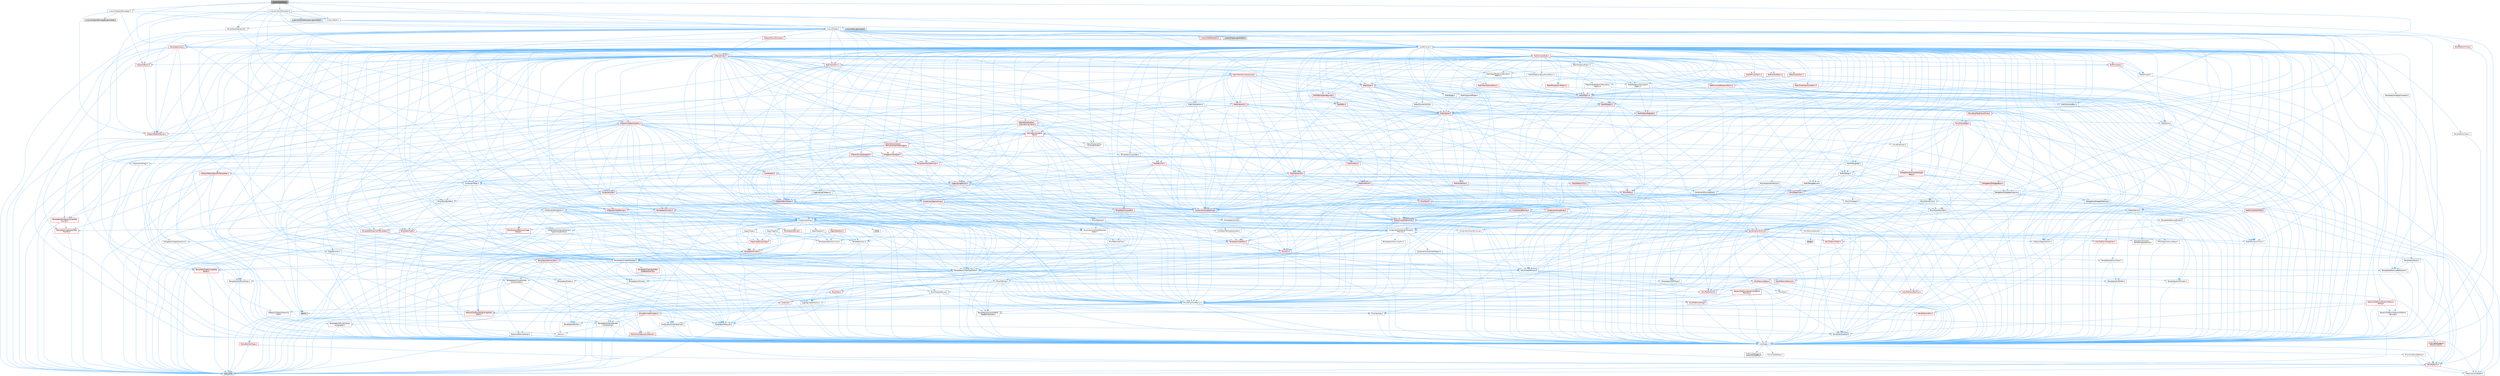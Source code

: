 digraph "ILiveLinkSubject.h"
{
 // INTERACTIVE_SVG=YES
 // LATEX_PDF_SIZE
  bgcolor="transparent";
  edge [fontname=Helvetica,fontsize=10,labelfontname=Helvetica,labelfontsize=10];
  node [fontname=Helvetica,fontsize=10,shape=box,height=0.2,width=0.4];
  Node1 [id="Node000001",label="ILiveLinkSubject.h",height=0.2,width=0.4,color="gray40", fillcolor="grey60", style="filled", fontcolor="black",tooltip=" "];
  Node1 -> Node2 [id="edge1_Node000001_Node000002",color="steelblue1",style="solid",tooltip=" "];
  Node2 [id="Node000002",label="Containers/Array.h",height=0.2,width=0.4,color="grey40", fillcolor="white", style="filled",URL="$df/dd0/Array_8h.html",tooltip=" "];
  Node2 -> Node3 [id="edge2_Node000002_Node000003",color="steelblue1",style="solid",tooltip=" "];
  Node3 [id="Node000003",label="CoreTypes.h",height=0.2,width=0.4,color="grey40", fillcolor="white", style="filled",URL="$dc/dec/CoreTypes_8h.html",tooltip=" "];
  Node3 -> Node4 [id="edge3_Node000003_Node000004",color="steelblue1",style="solid",tooltip=" "];
  Node4 [id="Node000004",label="HAL/Platform.h",height=0.2,width=0.4,color="red", fillcolor="#FFF0F0", style="filled",URL="$d9/dd0/Platform_8h.html",tooltip=" "];
  Node4 -> Node7 [id="edge4_Node000004_Node000007",color="steelblue1",style="solid",tooltip=" "];
  Node7 [id="Node000007",label="type_traits",height=0.2,width=0.4,color="grey60", fillcolor="#E0E0E0", style="filled",tooltip=" "];
  Node4 -> Node8 [id="edge5_Node000004_Node000008",color="steelblue1",style="solid",tooltip=" "];
  Node8 [id="Node000008",label="PreprocessorHelpers.h",height=0.2,width=0.4,color="grey40", fillcolor="white", style="filled",URL="$db/ddb/PreprocessorHelpers_8h.html",tooltip=" "];
  Node3 -> Node14 [id="edge6_Node000003_Node000014",color="steelblue1",style="solid",tooltip=" "];
  Node14 [id="Node000014",label="ProfilingDebugging\l/UMemoryDefines.h",height=0.2,width=0.4,color="grey40", fillcolor="white", style="filled",URL="$d2/da2/UMemoryDefines_8h.html",tooltip=" "];
  Node3 -> Node15 [id="edge7_Node000003_Node000015",color="steelblue1",style="solid",tooltip=" "];
  Node15 [id="Node000015",label="Misc/CoreMiscDefines.h",height=0.2,width=0.4,color="grey40", fillcolor="white", style="filled",URL="$da/d38/CoreMiscDefines_8h.html",tooltip=" "];
  Node15 -> Node4 [id="edge8_Node000015_Node000004",color="steelblue1",style="solid",tooltip=" "];
  Node15 -> Node8 [id="edge9_Node000015_Node000008",color="steelblue1",style="solid",tooltip=" "];
  Node3 -> Node16 [id="edge10_Node000003_Node000016",color="steelblue1",style="solid",tooltip=" "];
  Node16 [id="Node000016",label="Misc/CoreDefines.h",height=0.2,width=0.4,color="grey40", fillcolor="white", style="filled",URL="$d3/dd2/CoreDefines_8h.html",tooltip=" "];
  Node2 -> Node17 [id="edge11_Node000002_Node000017",color="steelblue1",style="solid",tooltip=" "];
  Node17 [id="Node000017",label="Misc/AssertionMacros.h",height=0.2,width=0.4,color="grey40", fillcolor="white", style="filled",URL="$d0/dfa/AssertionMacros_8h.html",tooltip=" "];
  Node17 -> Node3 [id="edge12_Node000017_Node000003",color="steelblue1",style="solid",tooltip=" "];
  Node17 -> Node4 [id="edge13_Node000017_Node000004",color="steelblue1",style="solid",tooltip=" "];
  Node17 -> Node18 [id="edge14_Node000017_Node000018",color="steelblue1",style="solid",tooltip=" "];
  Node18 [id="Node000018",label="HAL/PlatformMisc.h",height=0.2,width=0.4,color="red", fillcolor="#FFF0F0", style="filled",URL="$d0/df5/PlatformMisc_8h.html",tooltip=" "];
  Node18 -> Node3 [id="edge15_Node000018_Node000003",color="steelblue1",style="solid",tooltip=" "];
  Node17 -> Node8 [id="edge16_Node000017_Node000008",color="steelblue1",style="solid",tooltip=" "];
  Node17 -> Node54 [id="edge17_Node000017_Node000054",color="steelblue1",style="solid",tooltip=" "];
  Node54 [id="Node000054",label="Templates/EnableIf.h",height=0.2,width=0.4,color="grey40", fillcolor="white", style="filled",URL="$d7/d60/EnableIf_8h.html",tooltip=" "];
  Node54 -> Node3 [id="edge18_Node000054_Node000003",color="steelblue1",style="solid",tooltip=" "];
  Node17 -> Node55 [id="edge19_Node000017_Node000055",color="steelblue1",style="solid",tooltip=" "];
  Node55 [id="Node000055",label="Templates/IsArrayOrRefOf\lTypeByPredicate.h",height=0.2,width=0.4,color="grey40", fillcolor="white", style="filled",URL="$d6/da1/IsArrayOrRefOfTypeByPredicate_8h.html",tooltip=" "];
  Node55 -> Node3 [id="edge20_Node000055_Node000003",color="steelblue1",style="solid",tooltip=" "];
  Node17 -> Node56 [id="edge21_Node000017_Node000056",color="steelblue1",style="solid",tooltip=" "];
  Node56 [id="Node000056",label="Templates/IsValidVariadic\lFunctionArg.h",height=0.2,width=0.4,color="grey40", fillcolor="white", style="filled",URL="$d0/dc8/IsValidVariadicFunctionArg_8h.html",tooltip=" "];
  Node56 -> Node3 [id="edge22_Node000056_Node000003",color="steelblue1",style="solid",tooltip=" "];
  Node56 -> Node57 [id="edge23_Node000056_Node000057",color="steelblue1",style="solid",tooltip=" "];
  Node57 [id="Node000057",label="IsEnum.h",height=0.2,width=0.4,color="grey40", fillcolor="white", style="filled",URL="$d4/de5/IsEnum_8h.html",tooltip=" "];
  Node56 -> Node7 [id="edge24_Node000056_Node000007",color="steelblue1",style="solid",tooltip=" "];
  Node17 -> Node58 [id="edge25_Node000017_Node000058",color="steelblue1",style="solid",tooltip=" "];
  Node58 [id="Node000058",label="Traits/IsCharEncodingCompatible\lWith.h",height=0.2,width=0.4,color="red", fillcolor="#FFF0F0", style="filled",URL="$df/dd1/IsCharEncodingCompatibleWith_8h.html",tooltip=" "];
  Node58 -> Node7 [id="edge26_Node000058_Node000007",color="steelblue1",style="solid",tooltip=" "];
  Node17 -> Node60 [id="edge27_Node000017_Node000060",color="steelblue1",style="solid",tooltip=" "];
  Node60 [id="Node000060",label="Misc/VarArgs.h",height=0.2,width=0.4,color="grey40", fillcolor="white", style="filled",URL="$d5/d6f/VarArgs_8h.html",tooltip=" "];
  Node60 -> Node3 [id="edge28_Node000060_Node000003",color="steelblue1",style="solid",tooltip=" "];
  Node17 -> Node61 [id="edge29_Node000017_Node000061",color="steelblue1",style="solid",tooltip=" "];
  Node61 [id="Node000061",label="String/FormatStringSan.h",height=0.2,width=0.4,color="red", fillcolor="#FFF0F0", style="filled",URL="$d3/d8b/FormatStringSan_8h.html",tooltip=" "];
  Node61 -> Node7 [id="edge30_Node000061_Node000007",color="steelblue1",style="solid",tooltip=" "];
  Node61 -> Node3 [id="edge31_Node000061_Node000003",color="steelblue1",style="solid",tooltip=" "];
  Node61 -> Node62 [id="edge32_Node000061_Node000062",color="steelblue1",style="solid",tooltip=" "];
  Node62 [id="Node000062",label="Templates/Requires.h",height=0.2,width=0.4,color="grey40", fillcolor="white", style="filled",URL="$dc/d96/Requires_8h.html",tooltip=" "];
  Node62 -> Node54 [id="edge33_Node000062_Node000054",color="steelblue1",style="solid",tooltip=" "];
  Node62 -> Node7 [id="edge34_Node000062_Node000007",color="steelblue1",style="solid",tooltip=" "];
  Node61 -> Node63 [id="edge35_Node000061_Node000063",color="steelblue1",style="solid",tooltip=" "];
  Node63 [id="Node000063",label="Templates/Identity.h",height=0.2,width=0.4,color="grey40", fillcolor="white", style="filled",URL="$d0/dd5/Identity_8h.html",tooltip=" "];
  Node61 -> Node56 [id="edge36_Node000061_Node000056",color="steelblue1",style="solid",tooltip=" "];
  Node61 -> Node26 [id="edge37_Node000061_Node000026",color="steelblue1",style="solid",tooltip=" "];
  Node26 [id="Node000026",label="Containers/ContainersFwd.h",height=0.2,width=0.4,color="grey40", fillcolor="white", style="filled",URL="$d4/d0a/ContainersFwd_8h.html",tooltip=" "];
  Node26 -> Node4 [id="edge38_Node000026_Node000004",color="steelblue1",style="solid",tooltip=" "];
  Node26 -> Node3 [id="edge39_Node000026_Node000003",color="steelblue1",style="solid",tooltip=" "];
  Node26 -> Node23 [id="edge40_Node000026_Node000023",color="steelblue1",style="solid",tooltip=" "];
  Node23 [id="Node000023",label="Traits/IsContiguousContainer.h",height=0.2,width=0.4,color="red", fillcolor="#FFF0F0", style="filled",URL="$d5/d3c/IsContiguousContainer_8h.html",tooltip=" "];
  Node23 -> Node3 [id="edge41_Node000023_Node000003",color="steelblue1",style="solid",tooltip=" "];
  Node17 -> Node67 [id="edge42_Node000017_Node000067",color="steelblue1",style="solid",tooltip=" "];
  Node67 [id="Node000067",label="atomic",height=0.2,width=0.4,color="grey60", fillcolor="#E0E0E0", style="filled",tooltip=" "];
  Node2 -> Node68 [id="edge43_Node000002_Node000068",color="steelblue1",style="solid",tooltip=" "];
  Node68 [id="Node000068",label="Misc/IntrusiveUnsetOptional\lState.h",height=0.2,width=0.4,color="grey40", fillcolor="white", style="filled",URL="$d2/d0a/IntrusiveUnsetOptionalState_8h.html",tooltip=" "];
  Node68 -> Node69 [id="edge44_Node000068_Node000069",color="steelblue1",style="solid",tooltip=" "];
  Node69 [id="Node000069",label="Misc/OptionalFwd.h",height=0.2,width=0.4,color="grey40", fillcolor="white", style="filled",URL="$dc/d50/OptionalFwd_8h.html",tooltip=" "];
  Node2 -> Node70 [id="edge45_Node000002_Node000070",color="steelblue1",style="solid",tooltip=" "];
  Node70 [id="Node000070",label="Misc/ReverseIterate.h",height=0.2,width=0.4,color="grey40", fillcolor="white", style="filled",URL="$db/de3/ReverseIterate_8h.html",tooltip=" "];
  Node70 -> Node4 [id="edge46_Node000070_Node000004",color="steelblue1",style="solid",tooltip=" "];
  Node70 -> Node71 [id="edge47_Node000070_Node000071",color="steelblue1",style="solid",tooltip=" "];
  Node71 [id="Node000071",label="iterator",height=0.2,width=0.4,color="grey60", fillcolor="#E0E0E0", style="filled",tooltip=" "];
  Node2 -> Node72 [id="edge48_Node000002_Node000072",color="steelblue1",style="solid",tooltip=" "];
  Node72 [id="Node000072",label="HAL/UnrealMemory.h",height=0.2,width=0.4,color="grey40", fillcolor="white", style="filled",URL="$d9/d96/UnrealMemory_8h.html",tooltip=" "];
  Node72 -> Node3 [id="edge49_Node000072_Node000003",color="steelblue1",style="solid",tooltip=" "];
  Node72 -> Node73 [id="edge50_Node000072_Node000073",color="steelblue1",style="solid",tooltip=" "];
  Node73 [id="Node000073",label="GenericPlatform/GenericPlatform\lMemory.h",height=0.2,width=0.4,color="red", fillcolor="#FFF0F0", style="filled",URL="$dd/d22/GenericPlatformMemory_8h.html",tooltip=" "];
  Node73 -> Node25 [id="edge51_Node000073_Node000025",color="steelblue1",style="solid",tooltip=" "];
  Node25 [id="Node000025",label="CoreFwd.h",height=0.2,width=0.4,color="red", fillcolor="#FFF0F0", style="filled",URL="$d1/d1e/CoreFwd_8h.html",tooltip=" "];
  Node25 -> Node3 [id="edge52_Node000025_Node000003",color="steelblue1",style="solid",tooltip=" "];
  Node25 -> Node26 [id="edge53_Node000025_Node000026",color="steelblue1",style="solid",tooltip=" "];
  Node25 -> Node28 [id="edge54_Node000025_Node000028",color="steelblue1",style="solid",tooltip=" "];
  Node28 [id="Node000028",label="UObject/UObjectHierarchy\lFwd.h",height=0.2,width=0.4,color="grey40", fillcolor="white", style="filled",URL="$d3/d13/UObjectHierarchyFwd_8h.html",tooltip=" "];
  Node73 -> Node3 [id="edge55_Node000073_Node000003",color="steelblue1",style="solid",tooltip=" "];
  Node73 -> Node74 [id="edge56_Node000073_Node000074",color="steelblue1",style="solid",tooltip=" "];
  Node74 [id="Node000074",label="HAL/PlatformString.h",height=0.2,width=0.4,color="red", fillcolor="#FFF0F0", style="filled",URL="$db/db5/PlatformString_8h.html",tooltip=" "];
  Node74 -> Node3 [id="edge57_Node000074_Node000003",color="steelblue1",style="solid",tooltip=" "];
  Node72 -> Node76 [id="edge58_Node000072_Node000076",color="steelblue1",style="solid",tooltip=" "];
  Node76 [id="Node000076",label="HAL/MemoryBase.h",height=0.2,width=0.4,color="red", fillcolor="#FFF0F0", style="filled",URL="$d6/d9f/MemoryBase_8h.html",tooltip=" "];
  Node76 -> Node3 [id="edge59_Node000076_Node000003",color="steelblue1",style="solid",tooltip=" "];
  Node76 -> Node47 [id="edge60_Node000076_Node000047",color="steelblue1",style="solid",tooltip=" "];
  Node47 [id="Node000047",label="HAL/PlatformAtomics.h",height=0.2,width=0.4,color="red", fillcolor="#FFF0F0", style="filled",URL="$d3/d36/PlatformAtomics_8h.html",tooltip=" "];
  Node47 -> Node3 [id="edge61_Node000047_Node000003",color="steelblue1",style="solid",tooltip=" "];
  Node76 -> Node30 [id="edge62_Node000076_Node000030",color="steelblue1",style="solid",tooltip=" "];
  Node30 [id="Node000030",label="HAL/PlatformCrt.h",height=0.2,width=0.4,color="red", fillcolor="#FFF0F0", style="filled",URL="$d8/d75/PlatformCrt_8h.html",tooltip=" "];
  Node76 -> Node77 [id="edge63_Node000076_Node000077",color="steelblue1",style="solid",tooltip=" "];
  Node77 [id="Node000077",label="Misc/Exec.h",height=0.2,width=0.4,color="grey40", fillcolor="white", style="filled",URL="$de/ddb/Exec_8h.html",tooltip=" "];
  Node77 -> Node3 [id="edge64_Node000077_Node000003",color="steelblue1",style="solid",tooltip=" "];
  Node77 -> Node17 [id="edge65_Node000077_Node000017",color="steelblue1",style="solid",tooltip=" "];
  Node76 -> Node78 [id="edge66_Node000076_Node000078",color="steelblue1",style="solid",tooltip=" "];
  Node78 [id="Node000078",label="Misc/OutputDevice.h",height=0.2,width=0.4,color="grey40", fillcolor="white", style="filled",URL="$d7/d32/OutputDevice_8h.html",tooltip=" "];
  Node78 -> Node25 [id="edge67_Node000078_Node000025",color="steelblue1",style="solid",tooltip=" "];
  Node78 -> Node3 [id="edge68_Node000078_Node000003",color="steelblue1",style="solid",tooltip=" "];
  Node78 -> Node79 [id="edge69_Node000078_Node000079",color="steelblue1",style="solid",tooltip=" "];
  Node79 [id="Node000079",label="Logging/LogVerbosity.h",height=0.2,width=0.4,color="grey40", fillcolor="white", style="filled",URL="$d2/d8f/LogVerbosity_8h.html",tooltip=" "];
  Node79 -> Node3 [id="edge70_Node000079_Node000003",color="steelblue1",style="solid",tooltip=" "];
  Node78 -> Node60 [id="edge71_Node000078_Node000060",color="steelblue1",style="solid",tooltip=" "];
  Node78 -> Node55 [id="edge72_Node000078_Node000055",color="steelblue1",style="solid",tooltip=" "];
  Node78 -> Node56 [id="edge73_Node000078_Node000056",color="steelblue1",style="solid",tooltip=" "];
  Node78 -> Node58 [id="edge74_Node000078_Node000058",color="steelblue1",style="solid",tooltip=" "];
  Node72 -> Node89 [id="edge75_Node000072_Node000089",color="steelblue1",style="solid",tooltip=" "];
  Node89 [id="Node000089",label="HAL/PlatformMemory.h",height=0.2,width=0.4,color="red", fillcolor="#FFF0F0", style="filled",URL="$de/d68/PlatformMemory_8h.html",tooltip=" "];
  Node89 -> Node3 [id="edge76_Node000089_Node000003",color="steelblue1",style="solid",tooltip=" "];
  Node89 -> Node73 [id="edge77_Node000089_Node000073",color="steelblue1",style="solid",tooltip=" "];
  Node72 -> Node91 [id="edge78_Node000072_Node000091",color="steelblue1",style="solid",tooltip=" "];
  Node91 [id="Node000091",label="ProfilingDebugging\l/MemoryTrace.h",height=0.2,width=0.4,color="red", fillcolor="#FFF0F0", style="filled",URL="$da/dd7/MemoryTrace_8h.html",tooltip=" "];
  Node91 -> Node4 [id="edge79_Node000091_Node000004",color="steelblue1",style="solid",tooltip=" "];
  Node72 -> Node92 [id="edge80_Node000072_Node000092",color="steelblue1",style="solid",tooltip=" "];
  Node92 [id="Node000092",label="Templates/IsPointer.h",height=0.2,width=0.4,color="grey40", fillcolor="white", style="filled",URL="$d7/d05/IsPointer_8h.html",tooltip=" "];
  Node92 -> Node3 [id="edge81_Node000092_Node000003",color="steelblue1",style="solid",tooltip=" "];
  Node2 -> Node93 [id="edge82_Node000002_Node000093",color="steelblue1",style="solid",tooltip=" "];
  Node93 [id="Node000093",label="Templates/UnrealTypeTraits.h",height=0.2,width=0.4,color="grey40", fillcolor="white", style="filled",URL="$d2/d2d/UnrealTypeTraits_8h.html",tooltip=" "];
  Node93 -> Node3 [id="edge83_Node000093_Node000003",color="steelblue1",style="solid",tooltip=" "];
  Node93 -> Node92 [id="edge84_Node000093_Node000092",color="steelblue1",style="solid",tooltip=" "];
  Node93 -> Node17 [id="edge85_Node000093_Node000017",color="steelblue1",style="solid",tooltip=" "];
  Node93 -> Node85 [id="edge86_Node000093_Node000085",color="steelblue1",style="solid",tooltip=" "];
  Node85 [id="Node000085",label="Templates/AndOrNot.h",height=0.2,width=0.4,color="grey40", fillcolor="white", style="filled",URL="$db/d0a/AndOrNot_8h.html",tooltip=" "];
  Node85 -> Node3 [id="edge87_Node000085_Node000003",color="steelblue1",style="solid",tooltip=" "];
  Node93 -> Node54 [id="edge88_Node000093_Node000054",color="steelblue1",style="solid",tooltip=" "];
  Node93 -> Node94 [id="edge89_Node000093_Node000094",color="steelblue1",style="solid",tooltip=" "];
  Node94 [id="Node000094",label="Templates/IsArithmetic.h",height=0.2,width=0.4,color="grey40", fillcolor="white", style="filled",URL="$d2/d5d/IsArithmetic_8h.html",tooltip=" "];
  Node94 -> Node3 [id="edge90_Node000094_Node000003",color="steelblue1",style="solid",tooltip=" "];
  Node93 -> Node57 [id="edge91_Node000093_Node000057",color="steelblue1",style="solid",tooltip=" "];
  Node93 -> Node95 [id="edge92_Node000093_Node000095",color="steelblue1",style="solid",tooltip=" "];
  Node95 [id="Node000095",label="Templates/Models.h",height=0.2,width=0.4,color="grey40", fillcolor="white", style="filled",URL="$d3/d0c/Models_8h.html",tooltip=" "];
  Node95 -> Node63 [id="edge93_Node000095_Node000063",color="steelblue1",style="solid",tooltip=" "];
  Node93 -> Node96 [id="edge94_Node000093_Node000096",color="steelblue1",style="solid",tooltip=" "];
  Node96 [id="Node000096",label="Templates/IsPODType.h",height=0.2,width=0.4,color="grey40", fillcolor="white", style="filled",URL="$d7/db1/IsPODType_8h.html",tooltip=" "];
  Node96 -> Node3 [id="edge95_Node000096_Node000003",color="steelblue1",style="solid",tooltip=" "];
  Node93 -> Node97 [id="edge96_Node000093_Node000097",color="steelblue1",style="solid",tooltip=" "];
  Node97 [id="Node000097",label="Templates/IsUECoreType.h",height=0.2,width=0.4,color="grey40", fillcolor="white", style="filled",URL="$d1/db8/IsUECoreType_8h.html",tooltip=" "];
  Node97 -> Node3 [id="edge97_Node000097_Node000003",color="steelblue1",style="solid",tooltip=" "];
  Node97 -> Node7 [id="edge98_Node000097_Node000007",color="steelblue1",style="solid",tooltip=" "];
  Node93 -> Node86 [id="edge99_Node000093_Node000086",color="steelblue1",style="solid",tooltip=" "];
  Node86 [id="Node000086",label="Templates/IsTriviallyCopy\lConstructible.h",height=0.2,width=0.4,color="grey40", fillcolor="white", style="filled",URL="$d3/d78/IsTriviallyCopyConstructible_8h.html",tooltip=" "];
  Node86 -> Node3 [id="edge100_Node000086_Node000003",color="steelblue1",style="solid",tooltip=" "];
  Node86 -> Node7 [id="edge101_Node000086_Node000007",color="steelblue1",style="solid",tooltip=" "];
  Node2 -> Node98 [id="edge102_Node000002_Node000098",color="steelblue1",style="solid",tooltip=" "];
  Node98 [id="Node000098",label="Templates/UnrealTemplate.h",height=0.2,width=0.4,color="grey40", fillcolor="white", style="filled",URL="$d4/d24/UnrealTemplate_8h.html",tooltip=" "];
  Node98 -> Node3 [id="edge103_Node000098_Node000003",color="steelblue1",style="solid",tooltip=" "];
  Node98 -> Node92 [id="edge104_Node000098_Node000092",color="steelblue1",style="solid",tooltip=" "];
  Node98 -> Node72 [id="edge105_Node000098_Node000072",color="steelblue1",style="solid",tooltip=" "];
  Node98 -> Node99 [id="edge106_Node000098_Node000099",color="steelblue1",style="solid",tooltip=" "];
  Node99 [id="Node000099",label="Templates/CopyQualifiers\lAndRefsFromTo.h",height=0.2,width=0.4,color="red", fillcolor="#FFF0F0", style="filled",URL="$d3/db3/CopyQualifiersAndRefsFromTo_8h.html",tooltip=" "];
  Node98 -> Node93 [id="edge107_Node000098_Node000093",color="steelblue1",style="solid",tooltip=" "];
  Node98 -> Node101 [id="edge108_Node000098_Node000101",color="steelblue1",style="solid",tooltip=" "];
  Node101 [id="Node000101",label="Templates/RemoveReference.h",height=0.2,width=0.4,color="grey40", fillcolor="white", style="filled",URL="$da/dbe/RemoveReference_8h.html",tooltip=" "];
  Node101 -> Node3 [id="edge109_Node000101_Node000003",color="steelblue1",style="solid",tooltip=" "];
  Node98 -> Node62 [id="edge110_Node000098_Node000062",color="steelblue1",style="solid",tooltip=" "];
  Node98 -> Node102 [id="edge111_Node000098_Node000102",color="steelblue1",style="solid",tooltip=" "];
  Node102 [id="Node000102",label="Templates/TypeCompatible\lBytes.h",height=0.2,width=0.4,color="red", fillcolor="#FFF0F0", style="filled",URL="$df/d0a/TypeCompatibleBytes_8h.html",tooltip=" "];
  Node102 -> Node3 [id="edge112_Node000102_Node000003",color="steelblue1",style="solid",tooltip=" "];
  Node102 -> Node7 [id="edge113_Node000102_Node000007",color="steelblue1",style="solid",tooltip=" "];
  Node98 -> Node63 [id="edge114_Node000098_Node000063",color="steelblue1",style="solid",tooltip=" "];
  Node98 -> Node23 [id="edge115_Node000098_Node000023",color="steelblue1",style="solid",tooltip=" "];
  Node98 -> Node103 [id="edge116_Node000098_Node000103",color="steelblue1",style="solid",tooltip=" "];
  Node103 [id="Node000103",label="Traits/UseBitwiseSwap.h",height=0.2,width=0.4,color="grey40", fillcolor="white", style="filled",URL="$db/df3/UseBitwiseSwap_8h.html",tooltip=" "];
  Node103 -> Node3 [id="edge117_Node000103_Node000003",color="steelblue1",style="solid",tooltip=" "];
  Node103 -> Node7 [id="edge118_Node000103_Node000007",color="steelblue1",style="solid",tooltip=" "];
  Node98 -> Node7 [id="edge119_Node000098_Node000007",color="steelblue1",style="solid",tooltip=" "];
  Node2 -> Node104 [id="edge120_Node000002_Node000104",color="steelblue1",style="solid",tooltip=" "];
  Node104 [id="Node000104",label="Containers/AllowShrinking.h",height=0.2,width=0.4,color="grey40", fillcolor="white", style="filled",URL="$d7/d1a/AllowShrinking_8h.html",tooltip=" "];
  Node104 -> Node3 [id="edge121_Node000104_Node000003",color="steelblue1",style="solid",tooltip=" "];
  Node2 -> Node105 [id="edge122_Node000002_Node000105",color="steelblue1",style="solid",tooltip=" "];
  Node105 [id="Node000105",label="Containers/ContainerAllocation\lPolicies.h",height=0.2,width=0.4,color="grey40", fillcolor="white", style="filled",URL="$d7/dff/ContainerAllocationPolicies_8h.html",tooltip=" "];
  Node105 -> Node3 [id="edge123_Node000105_Node000003",color="steelblue1",style="solid",tooltip=" "];
  Node105 -> Node106 [id="edge124_Node000105_Node000106",color="steelblue1",style="solid",tooltip=" "];
  Node106 [id="Node000106",label="Containers/ContainerHelpers.h",height=0.2,width=0.4,color="grey40", fillcolor="white", style="filled",URL="$d7/d33/ContainerHelpers_8h.html",tooltip=" "];
  Node106 -> Node3 [id="edge125_Node000106_Node000003",color="steelblue1",style="solid",tooltip=" "];
  Node105 -> Node105 [id="edge126_Node000105_Node000105",color="steelblue1",style="solid",tooltip=" "];
  Node105 -> Node107 [id="edge127_Node000105_Node000107",color="steelblue1",style="solid",tooltip=" "];
  Node107 [id="Node000107",label="HAL/PlatformMath.h",height=0.2,width=0.4,color="red", fillcolor="#FFF0F0", style="filled",URL="$dc/d53/PlatformMath_8h.html",tooltip=" "];
  Node107 -> Node3 [id="edge128_Node000107_Node000003",color="steelblue1",style="solid",tooltip=" "];
  Node105 -> Node72 [id="edge129_Node000105_Node000072",color="steelblue1",style="solid",tooltip=" "];
  Node105 -> Node40 [id="edge130_Node000105_Node000040",color="steelblue1",style="solid",tooltip=" "];
  Node40 [id="Node000040",label="Math/NumericLimits.h",height=0.2,width=0.4,color="grey40", fillcolor="white", style="filled",URL="$df/d1b/NumericLimits_8h.html",tooltip=" "];
  Node40 -> Node3 [id="edge131_Node000040_Node000003",color="steelblue1",style="solid",tooltip=" "];
  Node105 -> Node17 [id="edge132_Node000105_Node000017",color="steelblue1",style="solid",tooltip=" "];
  Node105 -> Node115 [id="edge133_Node000105_Node000115",color="steelblue1",style="solid",tooltip=" "];
  Node115 [id="Node000115",label="Templates/IsPolymorphic.h",height=0.2,width=0.4,color="grey40", fillcolor="white", style="filled",URL="$dc/d20/IsPolymorphic_8h.html",tooltip=" "];
  Node105 -> Node116 [id="edge134_Node000105_Node000116",color="steelblue1",style="solid",tooltip=" "];
  Node116 [id="Node000116",label="Templates/MemoryOps.h",height=0.2,width=0.4,color="red", fillcolor="#FFF0F0", style="filled",URL="$db/dea/MemoryOps_8h.html",tooltip=" "];
  Node116 -> Node3 [id="edge135_Node000116_Node000003",color="steelblue1",style="solid",tooltip=" "];
  Node116 -> Node72 [id="edge136_Node000116_Node000072",color="steelblue1",style="solid",tooltip=" "];
  Node116 -> Node87 [id="edge137_Node000116_Node000087",color="steelblue1",style="solid",tooltip=" "];
  Node87 [id="Node000087",label="Templates/IsTriviallyCopy\lAssignable.h",height=0.2,width=0.4,color="grey40", fillcolor="white", style="filled",URL="$d2/df2/IsTriviallyCopyAssignable_8h.html",tooltip=" "];
  Node87 -> Node3 [id="edge138_Node000087_Node000003",color="steelblue1",style="solid",tooltip=" "];
  Node87 -> Node7 [id="edge139_Node000087_Node000007",color="steelblue1",style="solid",tooltip=" "];
  Node116 -> Node86 [id="edge140_Node000116_Node000086",color="steelblue1",style="solid",tooltip=" "];
  Node116 -> Node62 [id="edge141_Node000116_Node000062",color="steelblue1",style="solid",tooltip=" "];
  Node116 -> Node93 [id="edge142_Node000116_Node000093",color="steelblue1",style="solid",tooltip=" "];
  Node116 -> Node103 [id="edge143_Node000116_Node000103",color="steelblue1",style="solid",tooltip=" "];
  Node116 -> Node7 [id="edge144_Node000116_Node000007",color="steelblue1",style="solid",tooltip=" "];
  Node105 -> Node102 [id="edge145_Node000105_Node000102",color="steelblue1",style="solid",tooltip=" "];
  Node105 -> Node7 [id="edge146_Node000105_Node000007",color="steelblue1",style="solid",tooltip=" "];
  Node2 -> Node117 [id="edge147_Node000002_Node000117",color="steelblue1",style="solid",tooltip=" "];
  Node117 [id="Node000117",label="Containers/ContainerElement\lTypeCompatibility.h",height=0.2,width=0.4,color="grey40", fillcolor="white", style="filled",URL="$df/ddf/ContainerElementTypeCompatibility_8h.html",tooltip=" "];
  Node117 -> Node3 [id="edge148_Node000117_Node000003",color="steelblue1",style="solid",tooltip=" "];
  Node117 -> Node93 [id="edge149_Node000117_Node000093",color="steelblue1",style="solid",tooltip=" "];
  Node2 -> Node118 [id="edge150_Node000002_Node000118",color="steelblue1",style="solid",tooltip=" "];
  Node118 [id="Node000118",label="Serialization/Archive.h",height=0.2,width=0.4,color="red", fillcolor="#FFF0F0", style="filled",URL="$d7/d3b/Archive_8h.html",tooltip=" "];
  Node118 -> Node25 [id="edge151_Node000118_Node000025",color="steelblue1",style="solid",tooltip=" "];
  Node118 -> Node3 [id="edge152_Node000118_Node000003",color="steelblue1",style="solid",tooltip=" "];
  Node118 -> Node119 [id="edge153_Node000118_Node000119",color="steelblue1",style="solid",tooltip=" "];
  Node119 [id="Node000119",label="HAL/PlatformProperties.h",height=0.2,width=0.4,color="red", fillcolor="#FFF0F0", style="filled",URL="$d9/db0/PlatformProperties_8h.html",tooltip=" "];
  Node119 -> Node3 [id="edge154_Node000119_Node000003",color="steelblue1",style="solid",tooltip=" "];
  Node118 -> Node122 [id="edge155_Node000118_Node000122",color="steelblue1",style="solid",tooltip=" "];
  Node122 [id="Node000122",label="Internationalization\l/TextNamespaceFwd.h",height=0.2,width=0.4,color="grey40", fillcolor="white", style="filled",URL="$d8/d97/TextNamespaceFwd_8h.html",tooltip=" "];
  Node122 -> Node3 [id="edge156_Node000122_Node000003",color="steelblue1",style="solid",tooltip=" "];
  Node118 -> Node17 [id="edge157_Node000118_Node000017",color="steelblue1",style="solid",tooltip=" "];
  Node118 -> Node123 [id="edge158_Node000118_Node000123",color="steelblue1",style="solid",tooltip=" "];
  Node123 [id="Node000123",label="Misc/EngineVersionBase.h",height=0.2,width=0.4,color="grey40", fillcolor="white", style="filled",URL="$d5/d2b/EngineVersionBase_8h.html",tooltip=" "];
  Node123 -> Node3 [id="edge159_Node000123_Node000003",color="steelblue1",style="solid",tooltip=" "];
  Node118 -> Node60 [id="edge160_Node000118_Node000060",color="steelblue1",style="solid",tooltip=" "];
  Node118 -> Node54 [id="edge161_Node000118_Node000054",color="steelblue1",style="solid",tooltip=" "];
  Node118 -> Node55 [id="edge162_Node000118_Node000055",color="steelblue1",style="solid",tooltip=" "];
  Node118 -> Node126 [id="edge163_Node000118_Node000126",color="steelblue1",style="solid",tooltip=" "];
  Node126 [id="Node000126",label="Templates/IsEnumClass.h",height=0.2,width=0.4,color="grey40", fillcolor="white", style="filled",URL="$d7/d15/IsEnumClass_8h.html",tooltip=" "];
  Node126 -> Node3 [id="edge164_Node000126_Node000003",color="steelblue1",style="solid",tooltip=" "];
  Node126 -> Node85 [id="edge165_Node000126_Node000085",color="steelblue1",style="solid",tooltip=" "];
  Node118 -> Node56 [id="edge166_Node000118_Node000056",color="steelblue1",style="solid",tooltip=" "];
  Node118 -> Node98 [id="edge167_Node000118_Node000098",color="steelblue1",style="solid",tooltip=" "];
  Node118 -> Node58 [id="edge168_Node000118_Node000058",color="steelblue1",style="solid",tooltip=" "];
  Node118 -> Node127 [id="edge169_Node000118_Node000127",color="steelblue1",style="solid",tooltip=" "];
  Node127 [id="Node000127",label="UObject/ObjectVersion.h",height=0.2,width=0.4,color="grey40", fillcolor="white", style="filled",URL="$da/d63/ObjectVersion_8h.html",tooltip=" "];
  Node127 -> Node3 [id="edge170_Node000127_Node000003",color="steelblue1",style="solid",tooltip=" "];
  Node2 -> Node128 [id="edge171_Node000002_Node000128",color="steelblue1",style="solid",tooltip=" "];
  Node128 [id="Node000128",label="Serialization/MemoryImage\lWriter.h",height=0.2,width=0.4,color="red", fillcolor="#FFF0F0", style="filled",URL="$d0/d08/MemoryImageWriter_8h.html",tooltip=" "];
  Node128 -> Node3 [id="edge172_Node000128_Node000003",color="steelblue1",style="solid",tooltip=" "];
  Node2 -> Node142 [id="edge173_Node000002_Node000142",color="steelblue1",style="solid",tooltip=" "];
  Node142 [id="Node000142",label="Algo/Heapify.h",height=0.2,width=0.4,color="grey40", fillcolor="white", style="filled",URL="$d0/d2a/Heapify_8h.html",tooltip=" "];
  Node142 -> Node143 [id="edge174_Node000142_Node000143",color="steelblue1",style="solid",tooltip=" "];
  Node143 [id="Node000143",label="Algo/Impl/BinaryHeap.h",height=0.2,width=0.4,color="red", fillcolor="#FFF0F0", style="filled",URL="$d7/da3/Algo_2Impl_2BinaryHeap_8h.html",tooltip=" "];
  Node143 -> Node144 [id="edge175_Node000143_Node000144",color="steelblue1",style="solid",tooltip=" "];
  Node144 [id="Node000144",label="Templates/Invoke.h",height=0.2,width=0.4,color="red", fillcolor="#FFF0F0", style="filled",URL="$d7/deb/Invoke_8h.html",tooltip=" "];
  Node144 -> Node3 [id="edge176_Node000144_Node000003",color="steelblue1",style="solid",tooltip=" "];
  Node144 -> Node98 [id="edge177_Node000144_Node000098",color="steelblue1",style="solid",tooltip=" "];
  Node144 -> Node7 [id="edge178_Node000144_Node000007",color="steelblue1",style="solid",tooltip=" "];
  Node143 -> Node7 [id="edge179_Node000143_Node000007",color="steelblue1",style="solid",tooltip=" "];
  Node142 -> Node148 [id="edge180_Node000142_Node000148",color="steelblue1",style="solid",tooltip=" "];
  Node148 [id="Node000148",label="Templates/IdentityFunctor.h",height=0.2,width=0.4,color="grey40", fillcolor="white", style="filled",URL="$d7/d2e/IdentityFunctor_8h.html",tooltip=" "];
  Node148 -> Node4 [id="edge181_Node000148_Node000004",color="steelblue1",style="solid",tooltip=" "];
  Node142 -> Node144 [id="edge182_Node000142_Node000144",color="steelblue1",style="solid",tooltip=" "];
  Node142 -> Node149 [id="edge183_Node000142_Node000149",color="steelblue1",style="solid",tooltip=" "];
  Node149 [id="Node000149",label="Templates/Less.h",height=0.2,width=0.4,color="grey40", fillcolor="white", style="filled",URL="$de/dc8/Less_8h.html",tooltip=" "];
  Node149 -> Node3 [id="edge184_Node000149_Node000003",color="steelblue1",style="solid",tooltip=" "];
  Node149 -> Node98 [id="edge185_Node000149_Node000098",color="steelblue1",style="solid",tooltip=" "];
  Node142 -> Node98 [id="edge186_Node000142_Node000098",color="steelblue1",style="solid",tooltip=" "];
  Node2 -> Node150 [id="edge187_Node000002_Node000150",color="steelblue1",style="solid",tooltip=" "];
  Node150 [id="Node000150",label="Algo/HeapSort.h",height=0.2,width=0.4,color="grey40", fillcolor="white", style="filled",URL="$d3/d92/HeapSort_8h.html",tooltip=" "];
  Node150 -> Node143 [id="edge188_Node000150_Node000143",color="steelblue1",style="solid",tooltip=" "];
  Node150 -> Node148 [id="edge189_Node000150_Node000148",color="steelblue1",style="solid",tooltip=" "];
  Node150 -> Node149 [id="edge190_Node000150_Node000149",color="steelblue1",style="solid",tooltip=" "];
  Node150 -> Node98 [id="edge191_Node000150_Node000098",color="steelblue1",style="solid",tooltip=" "];
  Node2 -> Node151 [id="edge192_Node000002_Node000151",color="steelblue1",style="solid",tooltip=" "];
  Node151 [id="Node000151",label="Algo/IsHeap.h",height=0.2,width=0.4,color="grey40", fillcolor="white", style="filled",URL="$de/d32/IsHeap_8h.html",tooltip=" "];
  Node151 -> Node143 [id="edge193_Node000151_Node000143",color="steelblue1",style="solid",tooltip=" "];
  Node151 -> Node148 [id="edge194_Node000151_Node000148",color="steelblue1",style="solid",tooltip=" "];
  Node151 -> Node144 [id="edge195_Node000151_Node000144",color="steelblue1",style="solid",tooltip=" "];
  Node151 -> Node149 [id="edge196_Node000151_Node000149",color="steelblue1",style="solid",tooltip=" "];
  Node151 -> Node98 [id="edge197_Node000151_Node000098",color="steelblue1",style="solid",tooltip=" "];
  Node2 -> Node143 [id="edge198_Node000002_Node000143",color="steelblue1",style="solid",tooltip=" "];
  Node2 -> Node152 [id="edge199_Node000002_Node000152",color="steelblue1",style="solid",tooltip=" "];
  Node152 [id="Node000152",label="Algo/StableSort.h",height=0.2,width=0.4,color="red", fillcolor="#FFF0F0", style="filled",URL="$d7/d3c/StableSort_8h.html",tooltip=" "];
  Node152 -> Node148 [id="edge200_Node000152_Node000148",color="steelblue1",style="solid",tooltip=" "];
  Node152 -> Node144 [id="edge201_Node000152_Node000144",color="steelblue1",style="solid",tooltip=" "];
  Node152 -> Node149 [id="edge202_Node000152_Node000149",color="steelblue1",style="solid",tooltip=" "];
  Node152 -> Node98 [id="edge203_Node000152_Node000098",color="steelblue1",style="solid",tooltip=" "];
  Node2 -> Node155 [id="edge204_Node000002_Node000155",color="steelblue1",style="solid",tooltip=" "];
  Node155 [id="Node000155",label="Concepts/GetTypeHashable.h",height=0.2,width=0.4,color="grey40", fillcolor="white", style="filled",URL="$d3/da2/GetTypeHashable_8h.html",tooltip=" "];
  Node155 -> Node3 [id="edge205_Node000155_Node000003",color="steelblue1",style="solid",tooltip=" "];
  Node155 -> Node133 [id="edge206_Node000155_Node000133",color="steelblue1",style="solid",tooltip=" "];
  Node133 [id="Node000133",label="Templates/TypeHash.h",height=0.2,width=0.4,color="red", fillcolor="#FFF0F0", style="filled",URL="$d1/d62/TypeHash_8h.html",tooltip=" "];
  Node133 -> Node3 [id="edge207_Node000133_Node000003",color="steelblue1",style="solid",tooltip=" "];
  Node133 -> Node62 [id="edge208_Node000133_Node000062",color="steelblue1",style="solid",tooltip=" "];
  Node133 -> Node134 [id="edge209_Node000133_Node000134",color="steelblue1",style="solid",tooltip=" "];
  Node134 [id="Node000134",label="Misc/Crc.h",height=0.2,width=0.4,color="red", fillcolor="#FFF0F0", style="filled",URL="$d4/dd2/Crc_8h.html",tooltip=" "];
  Node134 -> Node3 [id="edge210_Node000134_Node000003",color="steelblue1",style="solid",tooltip=" "];
  Node134 -> Node74 [id="edge211_Node000134_Node000074",color="steelblue1",style="solid",tooltip=" "];
  Node134 -> Node17 [id="edge212_Node000134_Node000017",color="steelblue1",style="solid",tooltip=" "];
  Node134 -> Node135 [id="edge213_Node000134_Node000135",color="steelblue1",style="solid",tooltip=" "];
  Node135 [id="Node000135",label="Misc/CString.h",height=0.2,width=0.4,color="grey40", fillcolor="white", style="filled",URL="$d2/d49/CString_8h.html",tooltip=" "];
  Node135 -> Node3 [id="edge214_Node000135_Node000003",color="steelblue1",style="solid",tooltip=" "];
  Node135 -> Node30 [id="edge215_Node000135_Node000030",color="steelblue1",style="solid",tooltip=" "];
  Node135 -> Node74 [id="edge216_Node000135_Node000074",color="steelblue1",style="solid",tooltip=" "];
  Node135 -> Node17 [id="edge217_Node000135_Node000017",color="steelblue1",style="solid",tooltip=" "];
  Node135 -> Node136 [id="edge218_Node000135_Node000136",color="steelblue1",style="solid",tooltip=" "];
  Node136 [id="Node000136",label="Misc/Char.h",height=0.2,width=0.4,color="red", fillcolor="#FFF0F0", style="filled",URL="$d0/d58/Char_8h.html",tooltip=" "];
  Node136 -> Node3 [id="edge219_Node000136_Node000003",color="steelblue1",style="solid",tooltip=" "];
  Node136 -> Node7 [id="edge220_Node000136_Node000007",color="steelblue1",style="solid",tooltip=" "];
  Node135 -> Node60 [id="edge221_Node000135_Node000060",color="steelblue1",style="solid",tooltip=" "];
  Node135 -> Node55 [id="edge222_Node000135_Node000055",color="steelblue1",style="solid",tooltip=" "];
  Node135 -> Node56 [id="edge223_Node000135_Node000056",color="steelblue1",style="solid",tooltip=" "];
  Node135 -> Node58 [id="edge224_Node000135_Node000058",color="steelblue1",style="solid",tooltip=" "];
  Node134 -> Node136 [id="edge225_Node000134_Node000136",color="steelblue1",style="solid",tooltip=" "];
  Node134 -> Node93 [id="edge226_Node000134_Node000093",color="steelblue1",style="solid",tooltip=" "];
  Node133 -> Node7 [id="edge227_Node000133_Node000007",color="steelblue1",style="solid",tooltip=" "];
  Node2 -> Node148 [id="edge228_Node000002_Node000148",color="steelblue1",style="solid",tooltip=" "];
  Node2 -> Node144 [id="edge229_Node000002_Node000144",color="steelblue1",style="solid",tooltip=" "];
  Node2 -> Node149 [id="edge230_Node000002_Node000149",color="steelblue1",style="solid",tooltip=" "];
  Node2 -> Node156 [id="edge231_Node000002_Node000156",color="steelblue1",style="solid",tooltip=" "];
  Node156 [id="Node000156",label="Templates/LosesQualifiers\lFromTo.h",height=0.2,width=0.4,color="red", fillcolor="#FFF0F0", style="filled",URL="$d2/db3/LosesQualifiersFromTo_8h.html",tooltip=" "];
  Node156 -> Node7 [id="edge232_Node000156_Node000007",color="steelblue1",style="solid",tooltip=" "];
  Node2 -> Node62 [id="edge233_Node000002_Node000062",color="steelblue1",style="solid",tooltip=" "];
  Node2 -> Node157 [id="edge234_Node000002_Node000157",color="steelblue1",style="solid",tooltip=" "];
  Node157 [id="Node000157",label="Templates/Sorting.h",height=0.2,width=0.4,color="red", fillcolor="#FFF0F0", style="filled",URL="$d3/d9e/Sorting_8h.html",tooltip=" "];
  Node157 -> Node3 [id="edge235_Node000157_Node000003",color="steelblue1",style="solid",tooltip=" "];
  Node157 -> Node107 [id="edge236_Node000157_Node000107",color="steelblue1",style="solid",tooltip=" "];
  Node157 -> Node149 [id="edge237_Node000157_Node000149",color="steelblue1",style="solid",tooltip=" "];
  Node2 -> Node161 [id="edge238_Node000002_Node000161",color="steelblue1",style="solid",tooltip=" "];
  Node161 [id="Node000161",label="Templates/AlignmentTemplates.h",height=0.2,width=0.4,color="red", fillcolor="#FFF0F0", style="filled",URL="$dd/d32/AlignmentTemplates_8h.html",tooltip=" "];
  Node161 -> Node3 [id="edge239_Node000161_Node000003",color="steelblue1",style="solid",tooltip=" "];
  Node161 -> Node92 [id="edge240_Node000161_Node000092",color="steelblue1",style="solid",tooltip=" "];
  Node2 -> Node21 [id="edge241_Node000002_Node000021",color="steelblue1",style="solid",tooltip=" "];
  Node21 [id="Node000021",label="Traits/ElementType.h",height=0.2,width=0.4,color="red", fillcolor="#FFF0F0", style="filled",URL="$d5/d4f/ElementType_8h.html",tooltip=" "];
  Node21 -> Node4 [id="edge242_Node000021_Node000004",color="steelblue1",style="solid",tooltip=" "];
  Node21 -> Node7 [id="edge243_Node000021_Node000007",color="steelblue1",style="solid",tooltip=" "];
  Node2 -> Node113 [id="edge244_Node000002_Node000113",color="steelblue1",style="solid",tooltip=" "];
  Node113 [id="Node000113",label="limits",height=0.2,width=0.4,color="grey60", fillcolor="#E0E0E0", style="filled",tooltip=" "];
  Node2 -> Node7 [id="edge245_Node000002_Node000007",color="steelblue1",style="solid",tooltip=" "];
  Node1 -> Node162 [id="edge246_Node000001_Node000162",color="steelblue1",style="solid",tooltip=" "];
  Node162 [id="Node000162",label="CoreMinimal.h",height=0.2,width=0.4,color="grey40", fillcolor="white", style="filled",URL="$d7/d67/CoreMinimal_8h.html",tooltip=" "];
  Node162 -> Node3 [id="edge247_Node000162_Node000003",color="steelblue1",style="solid",tooltip=" "];
  Node162 -> Node25 [id="edge248_Node000162_Node000025",color="steelblue1",style="solid",tooltip=" "];
  Node162 -> Node28 [id="edge249_Node000162_Node000028",color="steelblue1",style="solid",tooltip=" "];
  Node162 -> Node26 [id="edge250_Node000162_Node000026",color="steelblue1",style="solid",tooltip=" "];
  Node162 -> Node60 [id="edge251_Node000162_Node000060",color="steelblue1",style="solid",tooltip=" "];
  Node162 -> Node79 [id="edge252_Node000162_Node000079",color="steelblue1",style="solid",tooltip=" "];
  Node162 -> Node78 [id="edge253_Node000162_Node000078",color="steelblue1",style="solid",tooltip=" "];
  Node162 -> Node30 [id="edge254_Node000162_Node000030",color="steelblue1",style="solid",tooltip=" "];
  Node162 -> Node18 [id="edge255_Node000162_Node000018",color="steelblue1",style="solid",tooltip=" "];
  Node162 -> Node17 [id="edge256_Node000162_Node000017",color="steelblue1",style="solid",tooltip=" "];
  Node162 -> Node92 [id="edge257_Node000162_Node000092",color="steelblue1",style="solid",tooltip=" "];
  Node162 -> Node89 [id="edge258_Node000162_Node000089",color="steelblue1",style="solid",tooltip=" "];
  Node162 -> Node47 [id="edge259_Node000162_Node000047",color="steelblue1",style="solid",tooltip=" "];
  Node162 -> Node77 [id="edge260_Node000162_Node000077",color="steelblue1",style="solid",tooltip=" "];
  Node162 -> Node76 [id="edge261_Node000162_Node000076",color="steelblue1",style="solid",tooltip=" "];
  Node162 -> Node72 [id="edge262_Node000162_Node000072",color="steelblue1",style="solid",tooltip=" "];
  Node162 -> Node94 [id="edge263_Node000162_Node000094",color="steelblue1",style="solid",tooltip=" "];
  Node162 -> Node85 [id="edge264_Node000162_Node000085",color="steelblue1",style="solid",tooltip=" "];
  Node162 -> Node96 [id="edge265_Node000162_Node000096",color="steelblue1",style="solid",tooltip=" "];
  Node162 -> Node97 [id="edge266_Node000162_Node000097",color="steelblue1",style="solid",tooltip=" "];
  Node162 -> Node86 [id="edge267_Node000162_Node000086",color="steelblue1",style="solid",tooltip=" "];
  Node162 -> Node93 [id="edge268_Node000162_Node000093",color="steelblue1",style="solid",tooltip=" "];
  Node162 -> Node54 [id="edge269_Node000162_Node000054",color="steelblue1",style="solid",tooltip=" "];
  Node162 -> Node101 [id="edge270_Node000162_Node000101",color="steelblue1",style="solid",tooltip=" "];
  Node162 -> Node163 [id="edge271_Node000162_Node000163",color="steelblue1",style="solid",tooltip=" "];
  Node163 [id="Node000163",label="Templates/IntegralConstant.h",height=0.2,width=0.4,color="grey40", fillcolor="white", style="filled",URL="$db/d1b/IntegralConstant_8h.html",tooltip=" "];
  Node163 -> Node3 [id="edge272_Node000163_Node000003",color="steelblue1",style="solid",tooltip=" "];
  Node162 -> Node164 [id="edge273_Node000162_Node000164",color="steelblue1",style="solid",tooltip=" "];
  Node164 [id="Node000164",label="Templates/IsClass.h",height=0.2,width=0.4,color="grey40", fillcolor="white", style="filled",URL="$db/dcb/IsClass_8h.html",tooltip=" "];
  Node164 -> Node3 [id="edge274_Node000164_Node000003",color="steelblue1",style="solid",tooltip=" "];
  Node162 -> Node102 [id="edge275_Node000162_Node000102",color="steelblue1",style="solid",tooltip=" "];
  Node162 -> Node23 [id="edge276_Node000162_Node000023",color="steelblue1",style="solid",tooltip=" "];
  Node162 -> Node98 [id="edge277_Node000162_Node000098",color="steelblue1",style="solid",tooltip=" "];
  Node162 -> Node40 [id="edge278_Node000162_Node000040",color="steelblue1",style="solid",tooltip=" "];
  Node162 -> Node107 [id="edge279_Node000162_Node000107",color="steelblue1",style="solid",tooltip=" "];
  Node162 -> Node87 [id="edge280_Node000162_Node000087",color="steelblue1",style="solid",tooltip=" "];
  Node162 -> Node116 [id="edge281_Node000162_Node000116",color="steelblue1",style="solid",tooltip=" "];
  Node162 -> Node105 [id="edge282_Node000162_Node000105",color="steelblue1",style="solid",tooltip=" "];
  Node162 -> Node126 [id="edge283_Node000162_Node000126",color="steelblue1",style="solid",tooltip=" "];
  Node162 -> Node119 [id="edge284_Node000162_Node000119",color="steelblue1",style="solid",tooltip=" "];
  Node162 -> Node123 [id="edge285_Node000162_Node000123",color="steelblue1",style="solid",tooltip=" "];
  Node162 -> Node122 [id="edge286_Node000162_Node000122",color="steelblue1",style="solid",tooltip=" "];
  Node162 -> Node118 [id="edge287_Node000162_Node000118",color="steelblue1",style="solid",tooltip=" "];
  Node162 -> Node149 [id="edge288_Node000162_Node000149",color="steelblue1",style="solid",tooltip=" "];
  Node162 -> Node157 [id="edge289_Node000162_Node000157",color="steelblue1",style="solid",tooltip=" "];
  Node162 -> Node136 [id="edge290_Node000162_Node000136",color="steelblue1",style="solid",tooltip=" "];
  Node162 -> Node165 [id="edge291_Node000162_Node000165",color="steelblue1",style="solid",tooltip=" "];
  Node165 [id="Node000165",label="GenericPlatform/GenericPlatform\lStricmp.h",height=0.2,width=0.4,color="grey40", fillcolor="white", style="filled",URL="$d2/d86/GenericPlatformStricmp_8h.html",tooltip=" "];
  Node165 -> Node3 [id="edge292_Node000165_Node000003",color="steelblue1",style="solid",tooltip=" "];
  Node162 -> Node166 [id="edge293_Node000162_Node000166",color="steelblue1",style="solid",tooltip=" "];
  Node166 [id="Node000166",label="GenericPlatform/GenericPlatform\lString.h",height=0.2,width=0.4,color="red", fillcolor="#FFF0F0", style="filled",URL="$dd/d20/GenericPlatformString_8h.html",tooltip=" "];
  Node166 -> Node3 [id="edge294_Node000166_Node000003",color="steelblue1",style="solid",tooltip=" "];
  Node166 -> Node165 [id="edge295_Node000166_Node000165",color="steelblue1",style="solid",tooltip=" "];
  Node166 -> Node54 [id="edge296_Node000166_Node000054",color="steelblue1",style="solid",tooltip=" "];
  Node166 -> Node58 [id="edge297_Node000166_Node000058",color="steelblue1",style="solid",tooltip=" "];
  Node166 -> Node7 [id="edge298_Node000166_Node000007",color="steelblue1",style="solid",tooltip=" "];
  Node162 -> Node74 [id="edge299_Node000162_Node000074",color="steelblue1",style="solid",tooltip=" "];
  Node162 -> Node135 [id="edge300_Node000162_Node000135",color="steelblue1",style="solid",tooltip=" "];
  Node162 -> Node134 [id="edge301_Node000162_Node000134",color="steelblue1",style="solid",tooltip=" "];
  Node162 -> Node160 [id="edge302_Node000162_Node000160",color="steelblue1",style="solid",tooltip=" "];
  Node160 [id="Node000160",label="Math/UnrealMathUtility.h",height=0.2,width=0.4,color="red", fillcolor="#FFF0F0", style="filled",URL="$db/db8/UnrealMathUtility_8h.html",tooltip=" "];
  Node160 -> Node3 [id="edge303_Node000160_Node000003",color="steelblue1",style="solid",tooltip=" "];
  Node160 -> Node17 [id="edge304_Node000160_Node000017",color="steelblue1",style="solid",tooltip=" "];
  Node160 -> Node107 [id="edge305_Node000160_Node000107",color="steelblue1",style="solid",tooltip=" "];
  Node160 -> Node63 [id="edge306_Node000160_Node000063",color="steelblue1",style="solid",tooltip=" "];
  Node160 -> Node62 [id="edge307_Node000160_Node000062",color="steelblue1",style="solid",tooltip=" "];
  Node162 -> Node169 [id="edge308_Node000162_Node000169",color="steelblue1",style="solid",tooltip=" "];
  Node169 [id="Node000169",label="Containers/UnrealString.h",height=0.2,width=0.4,color="red", fillcolor="#FFF0F0", style="filled",URL="$d5/dba/UnrealString_8h.html",tooltip=" "];
  Node162 -> Node2 [id="edge309_Node000162_Node000002",color="steelblue1",style="solid",tooltip=" "];
  Node162 -> Node173 [id="edge310_Node000162_Node000173",color="steelblue1",style="solid",tooltip=" "];
  Node173 [id="Node000173",label="Misc/FrameNumber.h",height=0.2,width=0.4,color="grey40", fillcolor="white", style="filled",URL="$dd/dbd/FrameNumber_8h.html",tooltip=" "];
  Node173 -> Node3 [id="edge311_Node000173_Node000003",color="steelblue1",style="solid",tooltip=" "];
  Node173 -> Node40 [id="edge312_Node000173_Node000040",color="steelblue1",style="solid",tooltip=" "];
  Node173 -> Node160 [id="edge313_Node000173_Node000160",color="steelblue1",style="solid",tooltip=" "];
  Node173 -> Node54 [id="edge314_Node000173_Node000054",color="steelblue1",style="solid",tooltip=" "];
  Node173 -> Node93 [id="edge315_Node000173_Node000093",color="steelblue1",style="solid",tooltip=" "];
  Node162 -> Node174 [id="edge316_Node000162_Node000174",color="steelblue1",style="solid",tooltip=" "];
  Node174 [id="Node000174",label="Misc/Timespan.h",height=0.2,width=0.4,color="grey40", fillcolor="white", style="filled",URL="$da/dd9/Timespan_8h.html",tooltip=" "];
  Node174 -> Node3 [id="edge317_Node000174_Node000003",color="steelblue1",style="solid",tooltip=" "];
  Node174 -> Node175 [id="edge318_Node000174_Node000175",color="steelblue1",style="solid",tooltip=" "];
  Node175 [id="Node000175",label="Math/Interval.h",height=0.2,width=0.4,color="grey40", fillcolor="white", style="filled",URL="$d1/d55/Interval_8h.html",tooltip=" "];
  Node175 -> Node3 [id="edge319_Node000175_Node000003",color="steelblue1",style="solid",tooltip=" "];
  Node175 -> Node94 [id="edge320_Node000175_Node000094",color="steelblue1",style="solid",tooltip=" "];
  Node175 -> Node93 [id="edge321_Node000175_Node000093",color="steelblue1",style="solid",tooltip=" "];
  Node175 -> Node40 [id="edge322_Node000175_Node000040",color="steelblue1",style="solid",tooltip=" "];
  Node175 -> Node160 [id="edge323_Node000175_Node000160",color="steelblue1",style="solid",tooltip=" "];
  Node174 -> Node160 [id="edge324_Node000174_Node000160",color="steelblue1",style="solid",tooltip=" "];
  Node174 -> Node17 [id="edge325_Node000174_Node000017",color="steelblue1",style="solid",tooltip=" "];
  Node162 -> Node176 [id="edge326_Node000162_Node000176",color="steelblue1",style="solid",tooltip=" "];
  Node176 [id="Node000176",label="Containers/StringConv.h",height=0.2,width=0.4,color="grey40", fillcolor="white", style="filled",URL="$d3/ddf/StringConv_8h.html",tooltip=" "];
  Node176 -> Node3 [id="edge327_Node000176_Node000003",color="steelblue1",style="solid",tooltip=" "];
  Node176 -> Node17 [id="edge328_Node000176_Node000017",color="steelblue1",style="solid",tooltip=" "];
  Node176 -> Node105 [id="edge329_Node000176_Node000105",color="steelblue1",style="solid",tooltip=" "];
  Node176 -> Node2 [id="edge330_Node000176_Node000002",color="steelblue1",style="solid",tooltip=" "];
  Node176 -> Node135 [id="edge331_Node000176_Node000135",color="steelblue1",style="solid",tooltip=" "];
  Node176 -> Node177 [id="edge332_Node000176_Node000177",color="steelblue1",style="solid",tooltip=" "];
  Node177 [id="Node000177",label="Templates/IsArray.h",height=0.2,width=0.4,color="grey40", fillcolor="white", style="filled",URL="$d8/d8d/IsArray_8h.html",tooltip=" "];
  Node177 -> Node3 [id="edge333_Node000177_Node000003",color="steelblue1",style="solid",tooltip=" "];
  Node176 -> Node98 [id="edge334_Node000176_Node000098",color="steelblue1",style="solid",tooltip=" "];
  Node176 -> Node93 [id="edge335_Node000176_Node000093",color="steelblue1",style="solid",tooltip=" "];
  Node176 -> Node21 [id="edge336_Node000176_Node000021",color="steelblue1",style="solid",tooltip=" "];
  Node176 -> Node58 [id="edge337_Node000176_Node000058",color="steelblue1",style="solid",tooltip=" "];
  Node176 -> Node23 [id="edge338_Node000176_Node000023",color="steelblue1",style="solid",tooltip=" "];
  Node176 -> Node7 [id="edge339_Node000176_Node000007",color="steelblue1",style="solid",tooltip=" "];
  Node162 -> Node178 [id="edge340_Node000162_Node000178",color="steelblue1",style="solid",tooltip=" "];
  Node178 [id="Node000178",label="UObject/UnrealNames.h",height=0.2,width=0.4,color="red", fillcolor="#FFF0F0", style="filled",URL="$d8/db1/UnrealNames_8h.html",tooltip=" "];
  Node178 -> Node3 [id="edge341_Node000178_Node000003",color="steelblue1",style="solid",tooltip=" "];
  Node162 -> Node180 [id="edge342_Node000162_Node000180",color="steelblue1",style="solid",tooltip=" "];
  Node180 [id="Node000180",label="UObject/NameTypes.h",height=0.2,width=0.4,color="red", fillcolor="#FFF0F0", style="filled",URL="$d6/d35/NameTypes_8h.html",tooltip=" "];
  Node180 -> Node3 [id="edge343_Node000180_Node000003",color="steelblue1",style="solid",tooltip=" "];
  Node180 -> Node17 [id="edge344_Node000180_Node000017",color="steelblue1",style="solid",tooltip=" "];
  Node180 -> Node72 [id="edge345_Node000180_Node000072",color="steelblue1",style="solid",tooltip=" "];
  Node180 -> Node93 [id="edge346_Node000180_Node000093",color="steelblue1",style="solid",tooltip=" "];
  Node180 -> Node98 [id="edge347_Node000180_Node000098",color="steelblue1",style="solid",tooltip=" "];
  Node180 -> Node169 [id="edge348_Node000180_Node000169",color="steelblue1",style="solid",tooltip=" "];
  Node180 -> Node176 [id="edge349_Node000180_Node000176",color="steelblue1",style="solid",tooltip=" "];
  Node180 -> Node178 [id="edge350_Node000180_Node000178",color="steelblue1",style="solid",tooltip=" "];
  Node180 -> Node68 [id="edge351_Node000180_Node000068",color="steelblue1",style="solid",tooltip=" "];
  Node162 -> Node188 [id="edge352_Node000162_Node000188",color="steelblue1",style="solid",tooltip=" "];
  Node188 [id="Node000188",label="Misc/Parse.h",height=0.2,width=0.4,color="red", fillcolor="#FFF0F0", style="filled",URL="$dc/d71/Parse_8h.html",tooltip=" "];
  Node188 -> Node169 [id="edge353_Node000188_Node000169",color="steelblue1",style="solid",tooltip=" "];
  Node188 -> Node3 [id="edge354_Node000188_Node000003",color="steelblue1",style="solid",tooltip=" "];
  Node188 -> Node30 [id="edge355_Node000188_Node000030",color="steelblue1",style="solid",tooltip=" "];
  Node188 -> Node189 [id="edge356_Node000188_Node000189",color="steelblue1",style="solid",tooltip=" "];
  Node189 [id="Node000189",label="Templates/Function.h",height=0.2,width=0.4,color="red", fillcolor="#FFF0F0", style="filled",URL="$df/df5/Function_8h.html",tooltip=" "];
  Node189 -> Node3 [id="edge357_Node000189_Node000003",color="steelblue1",style="solid",tooltip=" "];
  Node189 -> Node17 [id="edge358_Node000189_Node000017",color="steelblue1",style="solid",tooltip=" "];
  Node189 -> Node68 [id="edge359_Node000189_Node000068",color="steelblue1",style="solid",tooltip=" "];
  Node189 -> Node72 [id="edge360_Node000189_Node000072",color="steelblue1",style="solid",tooltip=" "];
  Node189 -> Node93 [id="edge361_Node000189_Node000093",color="steelblue1",style="solid",tooltip=" "];
  Node189 -> Node144 [id="edge362_Node000189_Node000144",color="steelblue1",style="solid",tooltip=" "];
  Node189 -> Node98 [id="edge363_Node000189_Node000098",color="steelblue1",style="solid",tooltip=" "];
  Node189 -> Node62 [id="edge364_Node000189_Node000062",color="steelblue1",style="solid",tooltip=" "];
  Node189 -> Node160 [id="edge365_Node000189_Node000160",color="steelblue1",style="solid",tooltip=" "];
  Node189 -> Node7 [id="edge366_Node000189_Node000007",color="steelblue1",style="solid",tooltip=" "];
  Node162 -> Node161 [id="edge367_Node000162_Node000161",color="steelblue1",style="solid",tooltip=" "];
  Node162 -> Node191 [id="edge368_Node000162_Node000191",color="steelblue1",style="solid",tooltip=" "];
  Node191 [id="Node000191",label="Misc/StructBuilder.h",height=0.2,width=0.4,color="grey40", fillcolor="white", style="filled",URL="$d9/db3/StructBuilder_8h.html",tooltip=" "];
  Node191 -> Node3 [id="edge369_Node000191_Node000003",color="steelblue1",style="solid",tooltip=" "];
  Node191 -> Node160 [id="edge370_Node000191_Node000160",color="steelblue1",style="solid",tooltip=" "];
  Node191 -> Node161 [id="edge371_Node000191_Node000161",color="steelblue1",style="solid",tooltip=" "];
  Node162 -> Node109 [id="edge372_Node000162_Node000109",color="steelblue1",style="solid",tooltip=" "];
  Node109 [id="Node000109",label="Templates/Decay.h",height=0.2,width=0.4,color="grey40", fillcolor="white", style="filled",URL="$dd/d0f/Decay_8h.html",tooltip=" "];
  Node109 -> Node3 [id="edge373_Node000109_Node000003",color="steelblue1",style="solid",tooltip=" "];
  Node109 -> Node101 [id="edge374_Node000109_Node000101",color="steelblue1",style="solid",tooltip=" "];
  Node109 -> Node7 [id="edge375_Node000109_Node000007",color="steelblue1",style="solid",tooltip=" "];
  Node162 -> Node192 [id="edge376_Node000162_Node000192",color="steelblue1",style="solid",tooltip=" "];
  Node192 [id="Node000192",label="Templates/PointerIsConvertible\lFromTo.h",height=0.2,width=0.4,color="red", fillcolor="#FFF0F0", style="filled",URL="$d6/d65/PointerIsConvertibleFromTo_8h.html",tooltip=" "];
  Node192 -> Node3 [id="edge377_Node000192_Node000003",color="steelblue1",style="solid",tooltip=" "];
  Node192 -> Node156 [id="edge378_Node000192_Node000156",color="steelblue1",style="solid",tooltip=" "];
  Node192 -> Node7 [id="edge379_Node000192_Node000007",color="steelblue1",style="solid",tooltip=" "];
  Node162 -> Node144 [id="edge380_Node000162_Node000144",color="steelblue1",style="solid",tooltip=" "];
  Node162 -> Node189 [id="edge381_Node000162_Node000189",color="steelblue1",style="solid",tooltip=" "];
  Node162 -> Node133 [id="edge382_Node000162_Node000133",color="steelblue1",style="solid",tooltip=" "];
  Node162 -> Node193 [id="edge383_Node000162_Node000193",color="steelblue1",style="solid",tooltip=" "];
  Node193 [id="Node000193",label="Containers/ScriptArray.h",height=0.2,width=0.4,color="red", fillcolor="#FFF0F0", style="filled",URL="$dc/daf/ScriptArray_8h.html",tooltip=" "];
  Node193 -> Node3 [id="edge384_Node000193_Node000003",color="steelblue1",style="solid",tooltip=" "];
  Node193 -> Node17 [id="edge385_Node000193_Node000017",color="steelblue1",style="solid",tooltip=" "];
  Node193 -> Node72 [id="edge386_Node000193_Node000072",color="steelblue1",style="solid",tooltip=" "];
  Node193 -> Node104 [id="edge387_Node000193_Node000104",color="steelblue1",style="solid",tooltip=" "];
  Node193 -> Node105 [id="edge388_Node000193_Node000105",color="steelblue1",style="solid",tooltip=" "];
  Node193 -> Node2 [id="edge389_Node000193_Node000002",color="steelblue1",style="solid",tooltip=" "];
  Node162 -> Node194 [id="edge390_Node000162_Node000194",color="steelblue1",style="solid",tooltip=" "];
  Node194 [id="Node000194",label="Containers/BitArray.h",height=0.2,width=0.4,color="red", fillcolor="#FFF0F0", style="filled",URL="$d1/de4/BitArray_8h.html",tooltip=" "];
  Node194 -> Node105 [id="edge391_Node000194_Node000105",color="steelblue1",style="solid",tooltip=" "];
  Node194 -> Node3 [id="edge392_Node000194_Node000003",color="steelblue1",style="solid",tooltip=" "];
  Node194 -> Node47 [id="edge393_Node000194_Node000047",color="steelblue1",style="solid",tooltip=" "];
  Node194 -> Node72 [id="edge394_Node000194_Node000072",color="steelblue1",style="solid",tooltip=" "];
  Node194 -> Node160 [id="edge395_Node000194_Node000160",color="steelblue1",style="solid",tooltip=" "];
  Node194 -> Node17 [id="edge396_Node000194_Node000017",color="steelblue1",style="solid",tooltip=" "];
  Node194 -> Node118 [id="edge397_Node000194_Node000118",color="steelblue1",style="solid",tooltip=" "];
  Node194 -> Node128 [id="edge398_Node000194_Node000128",color="steelblue1",style="solid",tooltip=" "];
  Node194 -> Node54 [id="edge399_Node000194_Node000054",color="steelblue1",style="solid",tooltip=" "];
  Node194 -> Node144 [id="edge400_Node000194_Node000144",color="steelblue1",style="solid",tooltip=" "];
  Node194 -> Node98 [id="edge401_Node000194_Node000098",color="steelblue1",style="solid",tooltip=" "];
  Node194 -> Node93 [id="edge402_Node000194_Node000093",color="steelblue1",style="solid",tooltip=" "];
  Node162 -> Node195 [id="edge403_Node000162_Node000195",color="steelblue1",style="solid",tooltip=" "];
  Node195 [id="Node000195",label="Containers/SparseArray.h",height=0.2,width=0.4,color="red", fillcolor="#FFF0F0", style="filled",URL="$d5/dbf/SparseArray_8h.html",tooltip=" "];
  Node195 -> Node3 [id="edge404_Node000195_Node000003",color="steelblue1",style="solid",tooltip=" "];
  Node195 -> Node17 [id="edge405_Node000195_Node000017",color="steelblue1",style="solid",tooltip=" "];
  Node195 -> Node72 [id="edge406_Node000195_Node000072",color="steelblue1",style="solid",tooltip=" "];
  Node195 -> Node93 [id="edge407_Node000195_Node000093",color="steelblue1",style="solid",tooltip=" "];
  Node195 -> Node98 [id="edge408_Node000195_Node000098",color="steelblue1",style="solid",tooltip=" "];
  Node195 -> Node105 [id="edge409_Node000195_Node000105",color="steelblue1",style="solid",tooltip=" "];
  Node195 -> Node149 [id="edge410_Node000195_Node000149",color="steelblue1",style="solid",tooltip=" "];
  Node195 -> Node2 [id="edge411_Node000195_Node000002",color="steelblue1",style="solid",tooltip=" "];
  Node195 -> Node160 [id="edge412_Node000195_Node000160",color="steelblue1",style="solid",tooltip=" "];
  Node195 -> Node193 [id="edge413_Node000195_Node000193",color="steelblue1",style="solid",tooltip=" "];
  Node195 -> Node194 [id="edge414_Node000195_Node000194",color="steelblue1",style="solid",tooltip=" "];
  Node195 -> Node128 [id="edge415_Node000195_Node000128",color="steelblue1",style="solid",tooltip=" "];
  Node195 -> Node169 [id="edge416_Node000195_Node000169",color="steelblue1",style="solid",tooltip=" "];
  Node195 -> Node68 [id="edge417_Node000195_Node000068",color="steelblue1",style="solid",tooltip=" "];
  Node162 -> Node211 [id="edge418_Node000162_Node000211",color="steelblue1",style="solid",tooltip=" "];
  Node211 [id="Node000211",label="Containers/Set.h",height=0.2,width=0.4,color="red", fillcolor="#FFF0F0", style="filled",URL="$d4/d45/Set_8h.html",tooltip=" "];
  Node211 -> Node105 [id="edge419_Node000211_Node000105",color="steelblue1",style="solid",tooltip=" "];
  Node211 -> Node117 [id="edge420_Node000211_Node000117",color="steelblue1",style="solid",tooltip=" "];
  Node211 -> Node195 [id="edge421_Node000211_Node000195",color="steelblue1",style="solid",tooltip=" "];
  Node211 -> Node26 [id="edge422_Node000211_Node000026",color="steelblue1",style="solid",tooltip=" "];
  Node211 -> Node160 [id="edge423_Node000211_Node000160",color="steelblue1",style="solid",tooltip=" "];
  Node211 -> Node17 [id="edge424_Node000211_Node000017",color="steelblue1",style="solid",tooltip=" "];
  Node211 -> Node191 [id="edge425_Node000211_Node000191",color="steelblue1",style="solid",tooltip=" "];
  Node211 -> Node128 [id="edge426_Node000211_Node000128",color="steelblue1",style="solid",tooltip=" "];
  Node211 -> Node189 [id="edge427_Node000211_Node000189",color="steelblue1",style="solid",tooltip=" "];
  Node211 -> Node157 [id="edge428_Node000211_Node000157",color="steelblue1",style="solid",tooltip=" "];
  Node211 -> Node133 [id="edge429_Node000211_Node000133",color="steelblue1",style="solid",tooltip=" "];
  Node211 -> Node98 [id="edge430_Node000211_Node000098",color="steelblue1",style="solid",tooltip=" "];
  Node211 -> Node7 [id="edge431_Node000211_Node000007",color="steelblue1",style="solid",tooltip=" "];
  Node162 -> Node214 [id="edge432_Node000162_Node000214",color="steelblue1",style="solid",tooltip=" "];
  Node214 [id="Node000214",label="Algo/Reverse.h",height=0.2,width=0.4,color="grey40", fillcolor="white", style="filled",URL="$d5/d93/Reverse_8h.html",tooltip=" "];
  Node214 -> Node3 [id="edge433_Node000214_Node000003",color="steelblue1",style="solid",tooltip=" "];
  Node214 -> Node98 [id="edge434_Node000214_Node000098",color="steelblue1",style="solid",tooltip=" "];
  Node162 -> Node215 [id="edge435_Node000162_Node000215",color="steelblue1",style="solid",tooltip=" "];
  Node215 [id="Node000215",label="Containers/Map.h",height=0.2,width=0.4,color="grey40", fillcolor="white", style="filled",URL="$df/d79/Map_8h.html",tooltip=" "];
  Node215 -> Node3 [id="edge436_Node000215_Node000003",color="steelblue1",style="solid",tooltip=" "];
  Node215 -> Node214 [id="edge437_Node000215_Node000214",color="steelblue1",style="solid",tooltip=" "];
  Node215 -> Node117 [id="edge438_Node000215_Node000117",color="steelblue1",style="solid",tooltip=" "];
  Node215 -> Node211 [id="edge439_Node000215_Node000211",color="steelblue1",style="solid",tooltip=" "];
  Node215 -> Node169 [id="edge440_Node000215_Node000169",color="steelblue1",style="solid",tooltip=" "];
  Node215 -> Node17 [id="edge441_Node000215_Node000017",color="steelblue1",style="solid",tooltip=" "];
  Node215 -> Node191 [id="edge442_Node000215_Node000191",color="steelblue1",style="solid",tooltip=" "];
  Node215 -> Node189 [id="edge443_Node000215_Node000189",color="steelblue1",style="solid",tooltip=" "];
  Node215 -> Node157 [id="edge444_Node000215_Node000157",color="steelblue1",style="solid",tooltip=" "];
  Node215 -> Node216 [id="edge445_Node000215_Node000216",color="steelblue1",style="solid",tooltip=" "];
  Node216 [id="Node000216",label="Templates/Tuple.h",height=0.2,width=0.4,color="red", fillcolor="#FFF0F0", style="filled",URL="$d2/d4f/Tuple_8h.html",tooltip=" "];
  Node216 -> Node3 [id="edge446_Node000216_Node000003",color="steelblue1",style="solid",tooltip=" "];
  Node216 -> Node98 [id="edge447_Node000216_Node000098",color="steelblue1",style="solid",tooltip=" "];
  Node216 -> Node217 [id="edge448_Node000216_Node000217",color="steelblue1",style="solid",tooltip=" "];
  Node217 [id="Node000217",label="Delegates/IntegerSequence.h",height=0.2,width=0.4,color="grey40", fillcolor="white", style="filled",URL="$d2/dcc/IntegerSequence_8h.html",tooltip=" "];
  Node217 -> Node3 [id="edge449_Node000217_Node000003",color="steelblue1",style="solid",tooltip=" "];
  Node216 -> Node144 [id="edge450_Node000216_Node000144",color="steelblue1",style="solid",tooltip=" "];
  Node216 -> Node62 [id="edge451_Node000216_Node000062",color="steelblue1",style="solid",tooltip=" "];
  Node216 -> Node133 [id="edge452_Node000216_Node000133",color="steelblue1",style="solid",tooltip=" "];
  Node216 -> Node7 [id="edge453_Node000216_Node000007",color="steelblue1",style="solid",tooltip=" "];
  Node215 -> Node98 [id="edge454_Node000215_Node000098",color="steelblue1",style="solid",tooltip=" "];
  Node215 -> Node93 [id="edge455_Node000215_Node000093",color="steelblue1",style="solid",tooltip=" "];
  Node215 -> Node7 [id="edge456_Node000215_Node000007",color="steelblue1",style="solid",tooltip=" "];
  Node162 -> Node219 [id="edge457_Node000162_Node000219",color="steelblue1",style="solid",tooltip=" "];
  Node219 [id="Node000219",label="Math/IntPoint.h",height=0.2,width=0.4,color="red", fillcolor="#FFF0F0", style="filled",URL="$d3/df7/IntPoint_8h.html",tooltip=" "];
  Node219 -> Node3 [id="edge458_Node000219_Node000003",color="steelblue1",style="solid",tooltip=" "];
  Node219 -> Node17 [id="edge459_Node000219_Node000017",color="steelblue1",style="solid",tooltip=" "];
  Node219 -> Node188 [id="edge460_Node000219_Node000188",color="steelblue1",style="solid",tooltip=" "];
  Node219 -> Node160 [id="edge461_Node000219_Node000160",color="steelblue1",style="solid",tooltip=" "];
  Node219 -> Node169 [id="edge462_Node000219_Node000169",color="steelblue1",style="solid",tooltip=" "];
  Node219 -> Node133 [id="edge463_Node000219_Node000133",color="steelblue1",style="solid",tooltip=" "];
  Node162 -> Node221 [id="edge464_Node000162_Node000221",color="steelblue1",style="solid",tooltip=" "];
  Node221 [id="Node000221",label="Math/IntVector.h",height=0.2,width=0.4,color="red", fillcolor="#FFF0F0", style="filled",URL="$d7/d44/IntVector_8h.html",tooltip=" "];
  Node221 -> Node3 [id="edge465_Node000221_Node000003",color="steelblue1",style="solid",tooltip=" "];
  Node221 -> Node134 [id="edge466_Node000221_Node000134",color="steelblue1",style="solid",tooltip=" "];
  Node221 -> Node188 [id="edge467_Node000221_Node000188",color="steelblue1",style="solid",tooltip=" "];
  Node221 -> Node160 [id="edge468_Node000221_Node000160",color="steelblue1",style="solid",tooltip=" "];
  Node221 -> Node169 [id="edge469_Node000221_Node000169",color="steelblue1",style="solid",tooltip=" "];
  Node162 -> Node222 [id="edge470_Node000162_Node000222",color="steelblue1",style="solid",tooltip=" "];
  Node222 [id="Node000222",label="Logging/LogCategory.h",height=0.2,width=0.4,color="grey40", fillcolor="white", style="filled",URL="$d9/d36/LogCategory_8h.html",tooltip=" "];
  Node222 -> Node3 [id="edge471_Node000222_Node000003",color="steelblue1",style="solid",tooltip=" "];
  Node222 -> Node79 [id="edge472_Node000222_Node000079",color="steelblue1",style="solid",tooltip=" "];
  Node222 -> Node180 [id="edge473_Node000222_Node000180",color="steelblue1",style="solid",tooltip=" "];
  Node162 -> Node223 [id="edge474_Node000162_Node000223",color="steelblue1",style="solid",tooltip=" "];
  Node223 [id="Node000223",label="Logging/LogMacros.h",height=0.2,width=0.4,color="red", fillcolor="#FFF0F0", style="filled",URL="$d0/d16/LogMacros_8h.html",tooltip=" "];
  Node223 -> Node169 [id="edge475_Node000223_Node000169",color="steelblue1",style="solid",tooltip=" "];
  Node223 -> Node3 [id="edge476_Node000223_Node000003",color="steelblue1",style="solid",tooltip=" "];
  Node223 -> Node8 [id="edge477_Node000223_Node000008",color="steelblue1",style="solid",tooltip=" "];
  Node223 -> Node222 [id="edge478_Node000223_Node000222",color="steelblue1",style="solid",tooltip=" "];
  Node223 -> Node79 [id="edge479_Node000223_Node000079",color="steelblue1",style="solid",tooltip=" "];
  Node223 -> Node17 [id="edge480_Node000223_Node000017",color="steelblue1",style="solid",tooltip=" "];
  Node223 -> Node60 [id="edge481_Node000223_Node000060",color="steelblue1",style="solid",tooltip=" "];
  Node223 -> Node61 [id="edge482_Node000223_Node000061",color="steelblue1",style="solid",tooltip=" "];
  Node223 -> Node54 [id="edge483_Node000223_Node000054",color="steelblue1",style="solid",tooltip=" "];
  Node223 -> Node55 [id="edge484_Node000223_Node000055",color="steelblue1",style="solid",tooltip=" "];
  Node223 -> Node56 [id="edge485_Node000223_Node000056",color="steelblue1",style="solid",tooltip=" "];
  Node223 -> Node58 [id="edge486_Node000223_Node000058",color="steelblue1",style="solid",tooltip=" "];
  Node223 -> Node7 [id="edge487_Node000223_Node000007",color="steelblue1",style="solid",tooltip=" "];
  Node162 -> Node226 [id="edge488_Node000162_Node000226",color="steelblue1",style="solid",tooltip=" "];
  Node226 [id="Node000226",label="Math/Vector2D.h",height=0.2,width=0.4,color="red", fillcolor="#FFF0F0", style="filled",URL="$d3/db0/Vector2D_8h.html",tooltip=" "];
  Node226 -> Node3 [id="edge489_Node000226_Node000003",color="steelblue1",style="solid",tooltip=" "];
  Node226 -> Node17 [id="edge490_Node000226_Node000017",color="steelblue1",style="solid",tooltip=" "];
  Node226 -> Node134 [id="edge491_Node000226_Node000134",color="steelblue1",style="solid",tooltip=" "];
  Node226 -> Node160 [id="edge492_Node000226_Node000160",color="steelblue1",style="solid",tooltip=" "];
  Node226 -> Node169 [id="edge493_Node000226_Node000169",color="steelblue1",style="solid",tooltip=" "];
  Node226 -> Node188 [id="edge494_Node000226_Node000188",color="steelblue1",style="solid",tooltip=" "];
  Node226 -> Node219 [id="edge495_Node000226_Node000219",color="steelblue1",style="solid",tooltip=" "];
  Node226 -> Node223 [id="edge496_Node000226_Node000223",color="steelblue1",style="solid",tooltip=" "];
  Node226 -> Node7 [id="edge497_Node000226_Node000007",color="steelblue1",style="solid",tooltip=" "];
  Node162 -> Node230 [id="edge498_Node000162_Node000230",color="steelblue1",style="solid",tooltip=" "];
  Node230 [id="Node000230",label="Math/IntRect.h",height=0.2,width=0.4,color="red", fillcolor="#FFF0F0", style="filled",URL="$d7/d53/IntRect_8h.html",tooltip=" "];
  Node230 -> Node3 [id="edge499_Node000230_Node000003",color="steelblue1",style="solid",tooltip=" "];
  Node230 -> Node160 [id="edge500_Node000230_Node000160",color="steelblue1",style="solid",tooltip=" "];
  Node230 -> Node169 [id="edge501_Node000230_Node000169",color="steelblue1",style="solid",tooltip=" "];
  Node230 -> Node219 [id="edge502_Node000230_Node000219",color="steelblue1",style="solid",tooltip=" "];
  Node230 -> Node226 [id="edge503_Node000230_Node000226",color="steelblue1",style="solid",tooltip=" "];
  Node162 -> Node231 [id="edge504_Node000162_Node000231",color="steelblue1",style="solid",tooltip=" "];
  Node231 [id="Node000231",label="Misc/ByteSwap.h",height=0.2,width=0.4,color="grey40", fillcolor="white", style="filled",URL="$dc/dd7/ByteSwap_8h.html",tooltip=" "];
  Node231 -> Node3 [id="edge505_Node000231_Node000003",color="steelblue1",style="solid",tooltip=" "];
  Node231 -> Node30 [id="edge506_Node000231_Node000030",color="steelblue1",style="solid",tooltip=" "];
  Node162 -> Node132 [id="edge507_Node000162_Node000132",color="steelblue1",style="solid",tooltip=" "];
  Node132 [id="Node000132",label="Containers/EnumAsByte.h",height=0.2,width=0.4,color="grey40", fillcolor="white", style="filled",URL="$d6/d9a/EnumAsByte_8h.html",tooltip=" "];
  Node132 -> Node3 [id="edge508_Node000132_Node000003",color="steelblue1",style="solid",tooltip=" "];
  Node132 -> Node96 [id="edge509_Node000132_Node000096",color="steelblue1",style="solid",tooltip=" "];
  Node132 -> Node133 [id="edge510_Node000132_Node000133",color="steelblue1",style="solid",tooltip=" "];
  Node162 -> Node232 [id="edge511_Node000162_Node000232",color="steelblue1",style="solid",tooltip=" "];
  Node232 [id="Node000232",label="HAL/PlatformTLS.h",height=0.2,width=0.4,color="red", fillcolor="#FFF0F0", style="filled",URL="$d0/def/PlatformTLS_8h.html",tooltip=" "];
  Node232 -> Node3 [id="edge512_Node000232_Node000003",color="steelblue1",style="solid",tooltip=" "];
  Node162 -> Node235 [id="edge513_Node000162_Node000235",color="steelblue1",style="solid",tooltip=" "];
  Node235 [id="Node000235",label="CoreGlobals.h",height=0.2,width=0.4,color="red", fillcolor="#FFF0F0", style="filled",URL="$d5/d8c/CoreGlobals_8h.html",tooltip=" "];
  Node235 -> Node169 [id="edge514_Node000235_Node000169",color="steelblue1",style="solid",tooltip=" "];
  Node235 -> Node3 [id="edge515_Node000235_Node000003",color="steelblue1",style="solid",tooltip=" "];
  Node235 -> Node232 [id="edge516_Node000235_Node000232",color="steelblue1",style="solid",tooltip=" "];
  Node235 -> Node223 [id="edge517_Node000235_Node000223",color="steelblue1",style="solid",tooltip=" "];
  Node235 -> Node78 [id="edge518_Node000235_Node000078",color="steelblue1",style="solid",tooltip=" "];
  Node235 -> Node180 [id="edge519_Node000235_Node000180",color="steelblue1",style="solid",tooltip=" "];
  Node235 -> Node67 [id="edge520_Node000235_Node000067",color="steelblue1",style="solid",tooltip=" "];
  Node162 -> Node236 [id="edge521_Node000162_Node000236",color="steelblue1",style="solid",tooltip=" "];
  Node236 [id="Node000236",label="Templates/SharedPointer.h",height=0.2,width=0.4,color="red", fillcolor="#FFF0F0", style="filled",URL="$d2/d17/SharedPointer_8h.html",tooltip=" "];
  Node236 -> Node3 [id="edge522_Node000236_Node000003",color="steelblue1",style="solid",tooltip=" "];
  Node236 -> Node68 [id="edge523_Node000236_Node000068",color="steelblue1",style="solid",tooltip=" "];
  Node236 -> Node192 [id="edge524_Node000236_Node000192",color="steelblue1",style="solid",tooltip=" "];
  Node236 -> Node17 [id="edge525_Node000236_Node000017",color="steelblue1",style="solid",tooltip=" "];
  Node236 -> Node72 [id="edge526_Node000236_Node000072",color="steelblue1",style="solid",tooltip=" "];
  Node236 -> Node2 [id="edge527_Node000236_Node000002",color="steelblue1",style="solid",tooltip=" "];
  Node236 -> Node215 [id="edge528_Node000236_Node000215",color="steelblue1",style="solid",tooltip=" "];
  Node236 -> Node235 [id="edge529_Node000236_Node000235",color="steelblue1",style="solid",tooltip=" "];
  Node162 -> Node241 [id="edge530_Node000162_Node000241",color="steelblue1",style="solid",tooltip=" "];
  Node241 [id="Node000241",label="Internationalization\l/CulturePointer.h",height=0.2,width=0.4,color="grey40", fillcolor="white", style="filled",URL="$d6/dbe/CulturePointer_8h.html",tooltip=" "];
  Node241 -> Node3 [id="edge531_Node000241_Node000003",color="steelblue1",style="solid",tooltip=" "];
  Node241 -> Node236 [id="edge532_Node000241_Node000236",color="steelblue1",style="solid",tooltip=" "];
  Node162 -> Node242 [id="edge533_Node000162_Node000242",color="steelblue1",style="solid",tooltip=" "];
  Node242 [id="Node000242",label="UObject/WeakObjectPtrTemplates.h",height=0.2,width=0.4,color="red", fillcolor="#FFF0F0", style="filled",URL="$d8/d3b/WeakObjectPtrTemplates_8h.html",tooltip=" "];
  Node242 -> Node3 [id="edge534_Node000242_Node000003",color="steelblue1",style="solid",tooltip=" "];
  Node242 -> Node156 [id="edge535_Node000242_Node000156",color="steelblue1",style="solid",tooltip=" "];
  Node242 -> Node62 [id="edge536_Node000242_Node000062",color="steelblue1",style="solid",tooltip=" "];
  Node242 -> Node215 [id="edge537_Node000242_Node000215",color="steelblue1",style="solid",tooltip=" "];
  Node242 -> Node7 [id="edge538_Node000242_Node000007",color="steelblue1",style="solid",tooltip=" "];
  Node162 -> Node245 [id="edge539_Node000162_Node000245",color="steelblue1",style="solid",tooltip=" "];
  Node245 [id="Node000245",label="Delegates/DelegateSettings.h",height=0.2,width=0.4,color="grey40", fillcolor="white", style="filled",URL="$d0/d97/DelegateSettings_8h.html",tooltip=" "];
  Node245 -> Node3 [id="edge540_Node000245_Node000003",color="steelblue1",style="solid",tooltip=" "];
  Node162 -> Node246 [id="edge541_Node000162_Node000246",color="steelblue1",style="solid",tooltip=" "];
  Node246 [id="Node000246",label="Delegates/IDelegateInstance.h",height=0.2,width=0.4,color="grey40", fillcolor="white", style="filled",URL="$d2/d10/IDelegateInstance_8h.html",tooltip=" "];
  Node246 -> Node3 [id="edge542_Node000246_Node000003",color="steelblue1",style="solid",tooltip=" "];
  Node246 -> Node133 [id="edge543_Node000246_Node000133",color="steelblue1",style="solid",tooltip=" "];
  Node246 -> Node180 [id="edge544_Node000246_Node000180",color="steelblue1",style="solid",tooltip=" "];
  Node246 -> Node245 [id="edge545_Node000246_Node000245",color="steelblue1",style="solid",tooltip=" "];
  Node162 -> Node247 [id="edge546_Node000162_Node000247",color="steelblue1",style="solid",tooltip=" "];
  Node247 [id="Node000247",label="Delegates/DelegateBase.h",height=0.2,width=0.4,color="red", fillcolor="#FFF0F0", style="filled",URL="$da/d67/DelegateBase_8h.html",tooltip=" "];
  Node247 -> Node3 [id="edge547_Node000247_Node000003",color="steelblue1",style="solid",tooltip=" "];
  Node247 -> Node105 [id="edge548_Node000247_Node000105",color="steelblue1",style="solid",tooltip=" "];
  Node247 -> Node160 [id="edge549_Node000247_Node000160",color="steelblue1",style="solid",tooltip=" "];
  Node247 -> Node180 [id="edge550_Node000247_Node000180",color="steelblue1",style="solid",tooltip=" "];
  Node247 -> Node245 [id="edge551_Node000247_Node000245",color="steelblue1",style="solid",tooltip=" "];
  Node247 -> Node246 [id="edge552_Node000247_Node000246",color="steelblue1",style="solid",tooltip=" "];
  Node162 -> Node255 [id="edge553_Node000162_Node000255",color="steelblue1",style="solid",tooltip=" "];
  Node255 [id="Node000255",label="Delegates/MulticastDelegate\lBase.h",height=0.2,width=0.4,color="red", fillcolor="#FFF0F0", style="filled",URL="$db/d16/MulticastDelegateBase_8h.html",tooltip=" "];
  Node255 -> Node3 [id="edge554_Node000255_Node000003",color="steelblue1",style="solid",tooltip=" "];
  Node255 -> Node105 [id="edge555_Node000255_Node000105",color="steelblue1",style="solid",tooltip=" "];
  Node255 -> Node2 [id="edge556_Node000255_Node000002",color="steelblue1",style="solid",tooltip=" "];
  Node255 -> Node160 [id="edge557_Node000255_Node000160",color="steelblue1",style="solid",tooltip=" "];
  Node255 -> Node246 [id="edge558_Node000255_Node000246",color="steelblue1",style="solid",tooltip=" "];
  Node255 -> Node247 [id="edge559_Node000255_Node000247",color="steelblue1",style="solid",tooltip=" "];
  Node162 -> Node217 [id="edge560_Node000162_Node000217",color="steelblue1",style="solid",tooltip=" "];
  Node162 -> Node216 [id="edge561_Node000162_Node000216",color="steelblue1",style="solid",tooltip=" "];
  Node162 -> Node256 [id="edge562_Node000162_Node000256",color="steelblue1",style="solid",tooltip=" "];
  Node256 [id="Node000256",label="UObject/ScriptDelegates.h",height=0.2,width=0.4,color="red", fillcolor="#FFF0F0", style="filled",URL="$de/d81/ScriptDelegates_8h.html",tooltip=" "];
  Node256 -> Node2 [id="edge563_Node000256_Node000002",color="steelblue1",style="solid",tooltip=" "];
  Node256 -> Node105 [id="edge564_Node000256_Node000105",color="steelblue1",style="solid",tooltip=" "];
  Node256 -> Node169 [id="edge565_Node000256_Node000169",color="steelblue1",style="solid",tooltip=" "];
  Node256 -> Node257 [id="edge566_Node000256_Node000257",color="steelblue1",style="solid",tooltip=" "];
  Node257 [id="Node000257",label="PropertyPortFlags.h",height=0.2,width=0.4,color="grey40", fillcolor="white", style="filled",URL="$db/d3e/PropertyPortFlags_8h.html",tooltip=" "];
  Node257 -> Node3 [id="edge567_Node000257_Node000003",color="steelblue1",style="solid",tooltip=" "];
  Node256 -> Node17 [id="edge568_Node000256_Node000017",color="steelblue1",style="solid",tooltip=" "];
  Node256 -> Node236 [id="edge569_Node000256_Node000236",color="steelblue1",style="solid",tooltip=" "];
  Node256 -> Node133 [id="edge570_Node000256_Node000133",color="steelblue1",style="solid",tooltip=" "];
  Node256 -> Node93 [id="edge571_Node000256_Node000093",color="steelblue1",style="solid",tooltip=" "];
  Node256 -> Node180 [id="edge572_Node000256_Node000180",color="steelblue1",style="solid",tooltip=" "];
  Node162 -> Node258 [id="edge573_Node000162_Node000258",color="steelblue1",style="solid",tooltip=" "];
  Node258 [id="Node000258",label="Delegates/Delegate.h",height=0.2,width=0.4,color="red", fillcolor="#FFF0F0", style="filled",URL="$d4/d80/Delegate_8h.html",tooltip=" "];
  Node258 -> Node3 [id="edge574_Node000258_Node000003",color="steelblue1",style="solid",tooltip=" "];
  Node258 -> Node17 [id="edge575_Node000258_Node000017",color="steelblue1",style="solid",tooltip=" "];
  Node258 -> Node180 [id="edge576_Node000258_Node000180",color="steelblue1",style="solid",tooltip=" "];
  Node258 -> Node236 [id="edge577_Node000258_Node000236",color="steelblue1",style="solid",tooltip=" "];
  Node258 -> Node242 [id="edge578_Node000258_Node000242",color="steelblue1",style="solid",tooltip=" "];
  Node258 -> Node255 [id="edge579_Node000258_Node000255",color="steelblue1",style="solid",tooltip=" "];
  Node258 -> Node217 [id="edge580_Node000258_Node000217",color="steelblue1",style="solid",tooltip=" "];
  Node162 -> Node263 [id="edge581_Node000162_Node000263",color="steelblue1",style="solid",tooltip=" "];
  Node263 [id="Node000263",label="Internationalization\l/TextLocalizationManager.h",height=0.2,width=0.4,color="red", fillcolor="#FFF0F0", style="filled",URL="$d5/d2e/TextLocalizationManager_8h.html",tooltip=" "];
  Node263 -> Node2 [id="edge582_Node000263_Node000002",color="steelblue1",style="solid",tooltip=" "];
  Node263 -> Node105 [id="edge583_Node000263_Node000105",color="steelblue1",style="solid",tooltip=" "];
  Node263 -> Node215 [id="edge584_Node000263_Node000215",color="steelblue1",style="solid",tooltip=" "];
  Node263 -> Node211 [id="edge585_Node000263_Node000211",color="steelblue1",style="solid",tooltip=" "];
  Node263 -> Node169 [id="edge586_Node000263_Node000169",color="steelblue1",style="solid",tooltip=" "];
  Node263 -> Node3 [id="edge587_Node000263_Node000003",color="steelblue1",style="solid",tooltip=" "];
  Node263 -> Node258 [id="edge588_Node000263_Node000258",color="steelblue1",style="solid",tooltip=" "];
  Node263 -> Node134 [id="edge589_Node000263_Node000134",color="steelblue1",style="solid",tooltip=" "];
  Node263 -> Node189 [id="edge590_Node000263_Node000189",color="steelblue1",style="solid",tooltip=" "];
  Node263 -> Node236 [id="edge591_Node000263_Node000236",color="steelblue1",style="solid",tooltip=" "];
  Node263 -> Node67 [id="edge592_Node000263_Node000067",color="steelblue1",style="solid",tooltip=" "];
  Node162 -> Node204 [id="edge593_Node000162_Node000204",color="steelblue1",style="solid",tooltip=" "];
  Node204 [id="Node000204",label="Misc/Optional.h",height=0.2,width=0.4,color="grey40", fillcolor="white", style="filled",URL="$d2/dae/Optional_8h.html",tooltip=" "];
  Node204 -> Node3 [id="edge594_Node000204_Node000003",color="steelblue1",style="solid",tooltip=" "];
  Node204 -> Node17 [id="edge595_Node000204_Node000017",color="steelblue1",style="solid",tooltip=" "];
  Node204 -> Node68 [id="edge596_Node000204_Node000068",color="steelblue1",style="solid",tooltip=" "];
  Node204 -> Node69 [id="edge597_Node000204_Node000069",color="steelblue1",style="solid",tooltip=" "];
  Node204 -> Node116 [id="edge598_Node000204_Node000116",color="steelblue1",style="solid",tooltip=" "];
  Node204 -> Node98 [id="edge599_Node000204_Node000098",color="steelblue1",style="solid",tooltip=" "];
  Node204 -> Node118 [id="edge600_Node000204_Node000118",color="steelblue1",style="solid",tooltip=" "];
  Node162 -> Node177 [id="edge601_Node000162_Node000177",color="steelblue1",style="solid",tooltip=" "];
  Node162 -> Node209 [id="edge602_Node000162_Node000209",color="steelblue1",style="solid",tooltip=" "];
  Node209 [id="Node000209",label="Templates/RemoveExtent.h",height=0.2,width=0.4,color="grey40", fillcolor="white", style="filled",URL="$dc/de9/RemoveExtent_8h.html",tooltip=" "];
  Node209 -> Node3 [id="edge603_Node000209_Node000003",color="steelblue1",style="solid",tooltip=" "];
  Node162 -> Node208 [id="edge604_Node000162_Node000208",color="steelblue1",style="solid",tooltip=" "];
  Node208 [id="Node000208",label="Templates/UniquePtr.h",height=0.2,width=0.4,color="red", fillcolor="#FFF0F0", style="filled",URL="$de/d1a/UniquePtr_8h.html",tooltip=" "];
  Node208 -> Node3 [id="edge605_Node000208_Node000003",color="steelblue1",style="solid",tooltip=" "];
  Node208 -> Node98 [id="edge606_Node000208_Node000098",color="steelblue1",style="solid",tooltip=" "];
  Node208 -> Node177 [id="edge607_Node000208_Node000177",color="steelblue1",style="solid",tooltip=" "];
  Node208 -> Node209 [id="edge608_Node000208_Node000209",color="steelblue1",style="solid",tooltip=" "];
  Node208 -> Node62 [id="edge609_Node000208_Node000062",color="steelblue1",style="solid",tooltip=" "];
  Node208 -> Node7 [id="edge610_Node000208_Node000007",color="steelblue1",style="solid",tooltip=" "];
  Node162 -> Node270 [id="edge611_Node000162_Node000270",color="steelblue1",style="solid",tooltip=" "];
  Node270 [id="Node000270",label="Internationalization\l/Text.h",height=0.2,width=0.4,color="red", fillcolor="#FFF0F0", style="filled",URL="$d6/d35/Text_8h.html",tooltip=" "];
  Node270 -> Node3 [id="edge612_Node000270_Node000003",color="steelblue1",style="solid",tooltip=" "];
  Node270 -> Node47 [id="edge613_Node000270_Node000047",color="steelblue1",style="solid",tooltip=" "];
  Node270 -> Node17 [id="edge614_Node000270_Node000017",color="steelblue1",style="solid",tooltip=" "];
  Node270 -> Node93 [id="edge615_Node000270_Node000093",color="steelblue1",style="solid",tooltip=" "];
  Node270 -> Node2 [id="edge616_Node000270_Node000002",color="steelblue1",style="solid",tooltip=" "];
  Node270 -> Node169 [id="edge617_Node000270_Node000169",color="steelblue1",style="solid",tooltip=" "];
  Node270 -> Node132 [id="edge618_Node000270_Node000132",color="steelblue1",style="solid",tooltip=" "];
  Node270 -> Node236 [id="edge619_Node000270_Node000236",color="steelblue1",style="solid",tooltip=" "];
  Node270 -> Node241 [id="edge620_Node000270_Node000241",color="steelblue1",style="solid",tooltip=" "];
  Node270 -> Node263 [id="edge621_Node000270_Node000263",color="steelblue1",style="solid",tooltip=" "];
  Node270 -> Node204 [id="edge622_Node000270_Node000204",color="steelblue1",style="solid",tooltip=" "];
  Node270 -> Node208 [id="edge623_Node000270_Node000208",color="steelblue1",style="solid",tooltip=" "];
  Node270 -> Node62 [id="edge624_Node000270_Node000062",color="steelblue1",style="solid",tooltip=" "];
  Node270 -> Node7 [id="edge625_Node000270_Node000007",color="steelblue1",style="solid",tooltip=" "];
  Node162 -> Node207 [id="edge626_Node000162_Node000207",color="steelblue1",style="solid",tooltip=" "];
  Node207 [id="Node000207",label="Templates/UniqueObj.h",height=0.2,width=0.4,color="grey40", fillcolor="white", style="filled",URL="$da/d95/UniqueObj_8h.html",tooltip=" "];
  Node207 -> Node3 [id="edge627_Node000207_Node000003",color="steelblue1",style="solid",tooltip=" "];
  Node207 -> Node208 [id="edge628_Node000207_Node000208",color="steelblue1",style="solid",tooltip=" "];
  Node162 -> Node276 [id="edge629_Node000162_Node000276",color="steelblue1",style="solid",tooltip=" "];
  Node276 [id="Node000276",label="Internationalization\l/Internationalization.h",height=0.2,width=0.4,color="red", fillcolor="#FFF0F0", style="filled",URL="$da/de4/Internationalization_8h.html",tooltip=" "];
  Node276 -> Node2 [id="edge630_Node000276_Node000002",color="steelblue1",style="solid",tooltip=" "];
  Node276 -> Node169 [id="edge631_Node000276_Node000169",color="steelblue1",style="solid",tooltip=" "];
  Node276 -> Node3 [id="edge632_Node000276_Node000003",color="steelblue1",style="solid",tooltip=" "];
  Node276 -> Node258 [id="edge633_Node000276_Node000258",color="steelblue1",style="solid",tooltip=" "];
  Node276 -> Node241 [id="edge634_Node000276_Node000241",color="steelblue1",style="solid",tooltip=" "];
  Node276 -> Node270 [id="edge635_Node000276_Node000270",color="steelblue1",style="solid",tooltip=" "];
  Node276 -> Node236 [id="edge636_Node000276_Node000236",color="steelblue1",style="solid",tooltip=" "];
  Node276 -> Node216 [id="edge637_Node000276_Node000216",color="steelblue1",style="solid",tooltip=" "];
  Node276 -> Node207 [id="edge638_Node000276_Node000207",color="steelblue1",style="solid",tooltip=" "];
  Node276 -> Node180 [id="edge639_Node000276_Node000180",color="steelblue1",style="solid",tooltip=" "];
  Node162 -> Node277 [id="edge640_Node000162_Node000277",color="steelblue1",style="solid",tooltip=" "];
  Node277 [id="Node000277",label="Math/Vector.h",height=0.2,width=0.4,color="red", fillcolor="#FFF0F0", style="filled",URL="$d6/dbe/Vector_8h.html",tooltip=" "];
  Node277 -> Node3 [id="edge641_Node000277_Node000003",color="steelblue1",style="solid",tooltip=" "];
  Node277 -> Node17 [id="edge642_Node000277_Node000017",color="steelblue1",style="solid",tooltip=" "];
  Node277 -> Node40 [id="edge643_Node000277_Node000040",color="steelblue1",style="solid",tooltip=" "];
  Node277 -> Node134 [id="edge644_Node000277_Node000134",color="steelblue1",style="solid",tooltip=" "];
  Node277 -> Node160 [id="edge645_Node000277_Node000160",color="steelblue1",style="solid",tooltip=" "];
  Node277 -> Node169 [id="edge646_Node000277_Node000169",color="steelblue1",style="solid",tooltip=" "];
  Node277 -> Node188 [id="edge647_Node000277_Node000188",color="steelblue1",style="solid",tooltip=" "];
  Node277 -> Node219 [id="edge648_Node000277_Node000219",color="steelblue1",style="solid",tooltip=" "];
  Node277 -> Node223 [id="edge649_Node000277_Node000223",color="steelblue1",style="solid",tooltip=" "];
  Node277 -> Node226 [id="edge650_Node000277_Node000226",color="steelblue1",style="solid",tooltip=" "];
  Node277 -> Node231 [id="edge651_Node000277_Node000231",color="steelblue1",style="solid",tooltip=" "];
  Node277 -> Node270 [id="edge652_Node000277_Node000270",color="steelblue1",style="solid",tooltip=" "];
  Node277 -> Node276 [id="edge653_Node000277_Node000276",color="steelblue1",style="solid",tooltip=" "];
  Node277 -> Node221 [id="edge654_Node000277_Node000221",color="steelblue1",style="solid",tooltip=" "];
  Node277 -> Node280 [id="edge655_Node000277_Node000280",color="steelblue1",style="solid",tooltip=" "];
  Node280 [id="Node000280",label="Math/Axis.h",height=0.2,width=0.4,color="grey40", fillcolor="white", style="filled",URL="$dd/dbb/Axis_8h.html",tooltip=" "];
  Node280 -> Node3 [id="edge656_Node000280_Node000003",color="steelblue1",style="solid",tooltip=" "];
  Node277 -> Node127 [id="edge657_Node000277_Node000127",color="steelblue1",style="solid",tooltip=" "];
  Node277 -> Node7 [id="edge658_Node000277_Node000007",color="steelblue1",style="solid",tooltip=" "];
  Node162 -> Node281 [id="edge659_Node000162_Node000281",color="steelblue1",style="solid",tooltip=" "];
  Node281 [id="Node000281",label="Math/Vector4.h",height=0.2,width=0.4,color="red", fillcolor="#FFF0F0", style="filled",URL="$d7/d36/Vector4_8h.html",tooltip=" "];
  Node281 -> Node3 [id="edge660_Node000281_Node000003",color="steelblue1",style="solid",tooltip=" "];
  Node281 -> Node134 [id="edge661_Node000281_Node000134",color="steelblue1",style="solid",tooltip=" "];
  Node281 -> Node160 [id="edge662_Node000281_Node000160",color="steelblue1",style="solid",tooltip=" "];
  Node281 -> Node169 [id="edge663_Node000281_Node000169",color="steelblue1",style="solid",tooltip=" "];
  Node281 -> Node188 [id="edge664_Node000281_Node000188",color="steelblue1",style="solid",tooltip=" "];
  Node281 -> Node223 [id="edge665_Node000281_Node000223",color="steelblue1",style="solid",tooltip=" "];
  Node281 -> Node226 [id="edge666_Node000281_Node000226",color="steelblue1",style="solid",tooltip=" "];
  Node281 -> Node277 [id="edge667_Node000281_Node000277",color="steelblue1",style="solid",tooltip=" "];
  Node281 -> Node62 [id="edge668_Node000281_Node000062",color="steelblue1",style="solid",tooltip=" "];
  Node281 -> Node7 [id="edge669_Node000281_Node000007",color="steelblue1",style="solid",tooltip=" "];
  Node162 -> Node282 [id="edge670_Node000162_Node000282",color="steelblue1",style="solid",tooltip=" "];
  Node282 [id="Node000282",label="Math/VectorRegister.h",height=0.2,width=0.4,color="red", fillcolor="#FFF0F0", style="filled",URL="$da/d8b/VectorRegister_8h.html",tooltip=" "];
  Node282 -> Node3 [id="edge671_Node000282_Node000003",color="steelblue1",style="solid",tooltip=" "];
  Node282 -> Node160 [id="edge672_Node000282_Node000160",color="steelblue1",style="solid",tooltip=" "];
  Node162 -> Node287 [id="edge673_Node000162_Node000287",color="steelblue1",style="solid",tooltip=" "];
  Node287 [id="Node000287",label="Math/TwoVectors.h",height=0.2,width=0.4,color="grey40", fillcolor="white", style="filled",URL="$d4/db4/TwoVectors_8h.html",tooltip=" "];
  Node287 -> Node3 [id="edge674_Node000287_Node000003",color="steelblue1",style="solid",tooltip=" "];
  Node287 -> Node17 [id="edge675_Node000287_Node000017",color="steelblue1",style="solid",tooltip=" "];
  Node287 -> Node160 [id="edge676_Node000287_Node000160",color="steelblue1",style="solid",tooltip=" "];
  Node287 -> Node169 [id="edge677_Node000287_Node000169",color="steelblue1",style="solid",tooltip=" "];
  Node287 -> Node277 [id="edge678_Node000287_Node000277",color="steelblue1",style="solid",tooltip=" "];
  Node162 -> Node288 [id="edge679_Node000162_Node000288",color="steelblue1",style="solid",tooltip=" "];
  Node288 [id="Node000288",label="Math/Edge.h",height=0.2,width=0.4,color="grey40", fillcolor="white", style="filled",URL="$d5/de0/Edge_8h.html",tooltip=" "];
  Node288 -> Node3 [id="edge680_Node000288_Node000003",color="steelblue1",style="solid",tooltip=" "];
  Node288 -> Node277 [id="edge681_Node000288_Node000277",color="steelblue1",style="solid",tooltip=" "];
  Node162 -> Node127 [id="edge682_Node000162_Node000127",color="steelblue1",style="solid",tooltip=" "];
  Node162 -> Node289 [id="edge683_Node000162_Node000289",color="steelblue1",style="solid",tooltip=" "];
  Node289 [id="Node000289",label="Math/CapsuleShape.h",height=0.2,width=0.4,color="grey40", fillcolor="white", style="filled",URL="$d3/d36/CapsuleShape_8h.html",tooltip=" "];
  Node289 -> Node3 [id="edge684_Node000289_Node000003",color="steelblue1",style="solid",tooltip=" "];
  Node289 -> Node277 [id="edge685_Node000289_Node000277",color="steelblue1",style="solid",tooltip=" "];
  Node162 -> Node290 [id="edge686_Node000162_Node000290",color="steelblue1",style="solid",tooltip=" "];
  Node290 [id="Node000290",label="Math/Rotator.h",height=0.2,width=0.4,color="red", fillcolor="#FFF0F0", style="filled",URL="$d8/d3a/Rotator_8h.html",tooltip=" "];
  Node290 -> Node3 [id="edge687_Node000290_Node000003",color="steelblue1",style="solid",tooltip=" "];
  Node290 -> Node160 [id="edge688_Node000290_Node000160",color="steelblue1",style="solid",tooltip=" "];
  Node290 -> Node169 [id="edge689_Node000290_Node000169",color="steelblue1",style="solid",tooltip=" "];
  Node290 -> Node188 [id="edge690_Node000290_Node000188",color="steelblue1",style="solid",tooltip=" "];
  Node290 -> Node223 [id="edge691_Node000290_Node000223",color="steelblue1",style="solid",tooltip=" "];
  Node290 -> Node277 [id="edge692_Node000290_Node000277",color="steelblue1",style="solid",tooltip=" "];
  Node290 -> Node282 [id="edge693_Node000290_Node000282",color="steelblue1",style="solid",tooltip=" "];
  Node290 -> Node127 [id="edge694_Node000290_Node000127",color="steelblue1",style="solid",tooltip=" "];
  Node162 -> Node291 [id="edge695_Node000162_Node000291",color="steelblue1",style="solid",tooltip=" "];
  Node291 [id="Node000291",label="Misc/DateTime.h",height=0.2,width=0.4,color="red", fillcolor="#FFF0F0", style="filled",URL="$d1/de9/DateTime_8h.html",tooltip=" "];
  Node291 -> Node169 [id="edge696_Node000291_Node000169",color="steelblue1",style="solid",tooltip=" "];
  Node291 -> Node3 [id="edge697_Node000291_Node000003",color="steelblue1",style="solid",tooltip=" "];
  Node291 -> Node174 [id="edge698_Node000291_Node000174",color="steelblue1",style="solid",tooltip=" "];
  Node291 -> Node118 [id="edge699_Node000291_Node000118",color="steelblue1",style="solid",tooltip=" "];
  Node291 -> Node133 [id="edge700_Node000291_Node000133",color="steelblue1",style="solid",tooltip=" "];
  Node162 -> Node292 [id="edge701_Node000162_Node000292",color="steelblue1",style="solid",tooltip=" "];
  Node292 [id="Node000292",label="Math/RangeBound.h",height=0.2,width=0.4,color="grey40", fillcolor="white", style="filled",URL="$d7/dd8/RangeBound_8h.html",tooltip=" "];
  Node292 -> Node3 [id="edge702_Node000292_Node000003",color="steelblue1",style="solid",tooltip=" "];
  Node292 -> Node17 [id="edge703_Node000292_Node000017",color="steelblue1",style="solid",tooltip=" "];
  Node292 -> Node133 [id="edge704_Node000292_Node000133",color="steelblue1",style="solid",tooltip=" "];
  Node292 -> Node132 [id="edge705_Node000292_Node000132",color="steelblue1",style="solid",tooltip=" "];
  Node292 -> Node173 [id="edge706_Node000292_Node000173",color="steelblue1",style="solid",tooltip=" "];
  Node292 -> Node291 [id="edge707_Node000292_Node000291",color="steelblue1",style="solid",tooltip=" "];
  Node162 -> Node293 [id="edge708_Node000162_Node000293",color="steelblue1",style="solid",tooltip=" "];
  Node293 [id="Node000293",label="Misc/AutomationEvent.h",height=0.2,width=0.4,color="grey40", fillcolor="white", style="filled",URL="$d1/d26/AutomationEvent_8h.html",tooltip=" "];
  Node293 -> Node3 [id="edge709_Node000293_Node000003",color="steelblue1",style="solid",tooltip=" "];
  Node293 -> Node291 [id="edge710_Node000293_Node000291",color="steelblue1",style="solid",tooltip=" "];
  Node293 -> Node228 [id="edge711_Node000293_Node000228",color="steelblue1",style="solid",tooltip=" "];
  Node228 [id="Node000228",label="Misc/Guid.h",height=0.2,width=0.4,color="red", fillcolor="#FFF0F0", style="filled",URL="$d6/d2a/Guid_8h.html",tooltip=" "];
  Node228 -> Node169 [id="edge712_Node000228_Node000169",color="steelblue1",style="solid",tooltip=" "];
  Node228 -> Node3 [id="edge713_Node000228_Node000003",color="steelblue1",style="solid",tooltip=" "];
  Node228 -> Node8 [id="edge714_Node000228_Node000008",color="steelblue1",style="solid",tooltip=" "];
  Node228 -> Node17 [id="edge715_Node000228_Node000017",color="steelblue1",style="solid",tooltip=" "];
  Node228 -> Node134 [id="edge716_Node000228_Node000134",color="steelblue1",style="solid",tooltip=" "];
  Node228 -> Node118 [id="edge717_Node000228_Node000118",color="steelblue1",style="solid",tooltip=" "];
  Node162 -> Node294 [id="edge718_Node000162_Node000294",color="steelblue1",style="solid",tooltip=" "];
  Node294 [id="Node000294",label="Math/Range.h",height=0.2,width=0.4,color="grey40", fillcolor="white", style="filled",URL="$d9/db6/Range_8h.html",tooltip=" "];
  Node294 -> Node3 [id="edge719_Node000294_Node000003",color="steelblue1",style="solid",tooltip=" "];
  Node294 -> Node2 [id="edge720_Node000294_Node000002",color="steelblue1",style="solid",tooltip=" "];
  Node294 -> Node17 [id="edge721_Node000294_Node000017",color="steelblue1",style="solid",tooltip=" "];
  Node294 -> Node291 [id="edge722_Node000294_Node000291",color="steelblue1",style="solid",tooltip=" "];
  Node294 -> Node292 [id="edge723_Node000294_Node000292",color="steelblue1",style="solid",tooltip=" "];
  Node294 -> Node173 [id="edge724_Node000294_Node000173",color="steelblue1",style="solid",tooltip=" "];
  Node294 -> Node118 [id="edge725_Node000294_Node000118",color="steelblue1",style="solid",tooltip=" "];
  Node162 -> Node295 [id="edge726_Node000162_Node000295",color="steelblue1",style="solid",tooltip=" "];
  Node295 [id="Node000295",label="Math/RangeSet.h",height=0.2,width=0.4,color="grey40", fillcolor="white", style="filled",URL="$dc/d21/RangeSet_8h.html",tooltip=" "];
  Node295 -> Node3 [id="edge727_Node000295_Node000003",color="steelblue1",style="solid",tooltip=" "];
  Node295 -> Node2 [id="edge728_Node000295_Node000002",color="steelblue1",style="solid",tooltip=" "];
  Node295 -> Node294 [id="edge729_Node000295_Node000294",color="steelblue1",style="solid",tooltip=" "];
  Node295 -> Node118 [id="edge730_Node000295_Node000118",color="steelblue1",style="solid",tooltip=" "];
  Node162 -> Node175 [id="edge731_Node000162_Node000175",color="steelblue1",style="solid",tooltip=" "];
  Node162 -> Node296 [id="edge732_Node000162_Node000296",color="steelblue1",style="solid",tooltip=" "];
  Node296 [id="Node000296",label="Math/Box.h",height=0.2,width=0.4,color="red", fillcolor="#FFF0F0", style="filled",URL="$de/d0f/Box_8h.html",tooltip=" "];
  Node296 -> Node3 [id="edge733_Node000296_Node000003",color="steelblue1",style="solid",tooltip=" "];
  Node296 -> Node17 [id="edge734_Node000296_Node000017",color="steelblue1",style="solid",tooltip=" "];
  Node296 -> Node160 [id="edge735_Node000296_Node000160",color="steelblue1",style="solid",tooltip=" "];
  Node296 -> Node169 [id="edge736_Node000296_Node000169",color="steelblue1",style="solid",tooltip=" "];
  Node296 -> Node277 [id="edge737_Node000296_Node000277",color="steelblue1",style="solid",tooltip=" "];
  Node162 -> Node306 [id="edge738_Node000162_Node000306",color="steelblue1",style="solid",tooltip=" "];
  Node306 [id="Node000306",label="Math/Box2D.h",height=0.2,width=0.4,color="red", fillcolor="#FFF0F0", style="filled",URL="$d3/d1c/Box2D_8h.html",tooltip=" "];
  Node306 -> Node2 [id="edge739_Node000306_Node000002",color="steelblue1",style="solid",tooltip=" "];
  Node306 -> Node169 [id="edge740_Node000306_Node000169",color="steelblue1",style="solid",tooltip=" "];
  Node306 -> Node3 [id="edge741_Node000306_Node000003",color="steelblue1",style="solid",tooltip=" "];
  Node306 -> Node160 [id="edge742_Node000306_Node000160",color="steelblue1",style="solid",tooltip=" "];
  Node306 -> Node226 [id="edge743_Node000306_Node000226",color="steelblue1",style="solid",tooltip=" "];
  Node306 -> Node17 [id="edge744_Node000306_Node000017",color="steelblue1",style="solid",tooltip=" "];
  Node306 -> Node118 [id="edge745_Node000306_Node000118",color="steelblue1",style="solid",tooltip=" "];
  Node306 -> Node97 [id="edge746_Node000306_Node000097",color="steelblue1",style="solid",tooltip=" "];
  Node306 -> Node93 [id="edge747_Node000306_Node000093",color="steelblue1",style="solid",tooltip=" "];
  Node306 -> Node180 [id="edge748_Node000306_Node000180",color="steelblue1",style="solid",tooltip=" "];
  Node306 -> Node178 [id="edge749_Node000306_Node000178",color="steelblue1",style="solid",tooltip=" "];
  Node162 -> Node307 [id="edge750_Node000162_Node000307",color="steelblue1",style="solid",tooltip=" "];
  Node307 [id="Node000307",label="Math/BoxSphereBounds.h",height=0.2,width=0.4,color="red", fillcolor="#FFF0F0", style="filled",URL="$d3/d0a/BoxSphereBounds_8h.html",tooltip=" "];
  Node307 -> Node3 [id="edge751_Node000307_Node000003",color="steelblue1",style="solid",tooltip=" "];
  Node307 -> Node160 [id="edge752_Node000307_Node000160",color="steelblue1",style="solid",tooltip=" "];
  Node307 -> Node169 [id="edge753_Node000307_Node000169",color="steelblue1",style="solid",tooltip=" "];
  Node307 -> Node223 [id="edge754_Node000307_Node000223",color="steelblue1",style="solid",tooltip=" "];
  Node307 -> Node277 [id="edge755_Node000307_Node000277",color="steelblue1",style="solid",tooltip=" "];
  Node307 -> Node296 [id="edge756_Node000307_Node000296",color="steelblue1",style="solid",tooltip=" "];
  Node162 -> Node308 [id="edge757_Node000162_Node000308",color="steelblue1",style="solid",tooltip=" "];
  Node308 [id="Node000308",label="Math/OrientedBox.h",height=0.2,width=0.4,color="grey40", fillcolor="white", style="filled",URL="$d6/db1/OrientedBox_8h.html",tooltip=" "];
  Node308 -> Node3 [id="edge758_Node000308_Node000003",color="steelblue1",style="solid",tooltip=" "];
  Node308 -> Node277 [id="edge759_Node000308_Node000277",color="steelblue1",style="solid",tooltip=" "];
  Node308 -> Node175 [id="edge760_Node000308_Node000175",color="steelblue1",style="solid",tooltip=" "];
  Node162 -> Node280 [id="edge761_Node000162_Node000280",color="steelblue1",style="solid",tooltip=" "];
  Node162 -> Node298 [id="edge762_Node000162_Node000298",color="steelblue1",style="solid",tooltip=" "];
  Node298 [id="Node000298",label="Math/Matrix.h",height=0.2,width=0.4,color="red", fillcolor="#FFF0F0", style="filled",URL="$d3/db1/Matrix_8h.html",tooltip=" "];
  Node298 -> Node3 [id="edge763_Node000298_Node000003",color="steelblue1",style="solid",tooltip=" "];
  Node298 -> Node72 [id="edge764_Node000298_Node000072",color="steelblue1",style="solid",tooltip=" "];
  Node298 -> Node160 [id="edge765_Node000298_Node000160",color="steelblue1",style="solid",tooltip=" "];
  Node298 -> Node169 [id="edge766_Node000298_Node000169",color="steelblue1",style="solid",tooltip=" "];
  Node298 -> Node277 [id="edge767_Node000298_Node000277",color="steelblue1",style="solid",tooltip=" "];
  Node298 -> Node281 [id="edge768_Node000298_Node000281",color="steelblue1",style="solid",tooltip=" "];
  Node298 -> Node290 [id="edge769_Node000298_Node000290",color="steelblue1",style="solid",tooltip=" "];
  Node298 -> Node280 [id="edge770_Node000298_Node000280",color="steelblue1",style="solid",tooltip=" "];
  Node298 -> Node127 [id="edge771_Node000298_Node000127",color="steelblue1",style="solid",tooltip=" "];
  Node298 -> Node7 [id="edge772_Node000298_Node000007",color="steelblue1",style="solid",tooltip=" "];
  Node162 -> Node309 [id="edge773_Node000162_Node000309",color="steelblue1",style="solid",tooltip=" "];
  Node309 [id="Node000309",label="Math/RotationTranslation\lMatrix.h",height=0.2,width=0.4,color="grey40", fillcolor="white", style="filled",URL="$d6/d6f/RotationTranslationMatrix_8h.html",tooltip=" "];
  Node309 -> Node3 [id="edge774_Node000309_Node000003",color="steelblue1",style="solid",tooltip=" "];
  Node309 -> Node160 [id="edge775_Node000309_Node000160",color="steelblue1",style="solid",tooltip=" "];
  Node309 -> Node282 [id="edge776_Node000309_Node000282",color="steelblue1",style="solid",tooltip=" "];
  Node309 -> Node298 [id="edge777_Node000309_Node000298",color="steelblue1",style="solid",tooltip=" "];
  Node162 -> Node310 [id="edge778_Node000162_Node000310",color="steelblue1",style="solid",tooltip=" "];
  Node310 [id="Node000310",label="Math/RotationAboutPointMatrix.h",height=0.2,width=0.4,color="grey40", fillcolor="white", style="filled",URL="$d9/d30/RotationAboutPointMatrix_8h.html",tooltip=" "];
  Node310 -> Node3 [id="edge779_Node000310_Node000003",color="steelblue1",style="solid",tooltip=" "];
  Node310 -> Node277 [id="edge780_Node000310_Node000277",color="steelblue1",style="solid",tooltip=" "];
  Node310 -> Node298 [id="edge781_Node000310_Node000298",color="steelblue1",style="solid",tooltip=" "];
  Node310 -> Node302 [id="edge782_Node000310_Node000302",color="steelblue1",style="solid",tooltip=" "];
  Node302 [id="Node000302",label="Math/Quat.h",height=0.2,width=0.4,color="red", fillcolor="#FFF0F0", style="filled",URL="$d9/de9/Quat_8h.html",tooltip=" "];
  Node302 -> Node3 [id="edge783_Node000302_Node000003",color="steelblue1",style="solid",tooltip=" "];
  Node302 -> Node17 [id="edge784_Node000302_Node000017",color="steelblue1",style="solid",tooltip=" "];
  Node302 -> Node160 [id="edge785_Node000302_Node000160",color="steelblue1",style="solid",tooltip=" "];
  Node302 -> Node169 [id="edge786_Node000302_Node000169",color="steelblue1",style="solid",tooltip=" "];
  Node302 -> Node223 [id="edge787_Node000302_Node000223",color="steelblue1",style="solid",tooltip=" "];
  Node302 -> Node277 [id="edge788_Node000302_Node000277",color="steelblue1",style="solid",tooltip=" "];
  Node302 -> Node282 [id="edge789_Node000302_Node000282",color="steelblue1",style="solid",tooltip=" "];
  Node302 -> Node290 [id="edge790_Node000302_Node000290",color="steelblue1",style="solid",tooltip=" "];
  Node302 -> Node298 [id="edge791_Node000302_Node000298",color="steelblue1",style="solid",tooltip=" "];
  Node302 -> Node127 [id="edge792_Node000302_Node000127",color="steelblue1",style="solid",tooltip=" "];
  Node310 -> Node309 [id="edge793_Node000310_Node000309",color="steelblue1",style="solid",tooltip=" "];
  Node162 -> Node311 [id="edge794_Node000162_Node000311",color="steelblue1",style="solid",tooltip=" "];
  Node311 [id="Node000311",label="Math/ScaleRotationTranslation\lMatrix.h",height=0.2,width=0.4,color="grey40", fillcolor="white", style="filled",URL="$db/dbe/ScaleRotationTranslationMatrix_8h.html",tooltip=" "];
  Node311 -> Node3 [id="edge795_Node000311_Node000003",color="steelblue1",style="solid",tooltip=" "];
  Node311 -> Node160 [id="edge796_Node000311_Node000160",color="steelblue1",style="solid",tooltip=" "];
  Node311 -> Node298 [id="edge797_Node000311_Node000298",color="steelblue1",style="solid",tooltip=" "];
  Node162 -> Node312 [id="edge798_Node000162_Node000312",color="steelblue1",style="solid",tooltip=" "];
  Node312 [id="Node000312",label="Math/RotationMatrix.h",height=0.2,width=0.4,color="grey40", fillcolor="white", style="filled",URL="$d9/d6a/RotationMatrix_8h.html",tooltip=" "];
  Node312 -> Node3 [id="edge799_Node000312_Node000003",color="steelblue1",style="solid",tooltip=" "];
  Node312 -> Node277 [id="edge800_Node000312_Node000277",color="steelblue1",style="solid",tooltip=" "];
  Node312 -> Node290 [id="edge801_Node000312_Node000290",color="steelblue1",style="solid",tooltip=" "];
  Node312 -> Node298 [id="edge802_Node000312_Node000298",color="steelblue1",style="solid",tooltip=" "];
  Node312 -> Node309 [id="edge803_Node000312_Node000309",color="steelblue1",style="solid",tooltip=" "];
  Node312 -> Node313 [id="edge804_Node000312_Node000313",color="steelblue1",style="solid",tooltip=" "];
  Node313 [id="Node000313",label="Math/QuatRotationTranslation\lMatrix.h",height=0.2,width=0.4,color="grey40", fillcolor="white", style="filled",URL="$df/d18/QuatRotationTranslationMatrix_8h.html",tooltip=" "];
  Node313 -> Node3 [id="edge805_Node000313_Node000003",color="steelblue1",style="solid",tooltip=" "];
  Node313 -> Node17 [id="edge806_Node000313_Node000017",color="steelblue1",style="solid",tooltip=" "];
  Node313 -> Node277 [id="edge807_Node000313_Node000277",color="steelblue1",style="solid",tooltip=" "];
  Node313 -> Node298 [id="edge808_Node000313_Node000298",color="steelblue1",style="solid",tooltip=" "];
  Node313 -> Node302 [id="edge809_Node000313_Node000302",color="steelblue1",style="solid",tooltip=" "];
  Node162 -> Node302 [id="edge810_Node000162_Node000302",color="steelblue1",style="solid",tooltip=" "];
  Node162 -> Node314 [id="edge811_Node000162_Node000314",color="steelblue1",style="solid",tooltip=" "];
  Node314 [id="Node000314",label="Math/PerspectiveMatrix.h",height=0.2,width=0.4,color="red", fillcolor="#FFF0F0", style="filled",URL="$d8/d26/PerspectiveMatrix_8h.html",tooltip=" "];
  Node314 -> Node3 [id="edge812_Node000314_Node000003",color="steelblue1",style="solid",tooltip=" "];
  Node314 -> Node160 [id="edge813_Node000314_Node000160",color="steelblue1",style="solid",tooltip=" "];
  Node314 -> Node298 [id="edge814_Node000314_Node000298",color="steelblue1",style="solid",tooltip=" "];
  Node162 -> Node315 [id="edge815_Node000162_Node000315",color="steelblue1",style="solid",tooltip=" "];
  Node315 [id="Node000315",label="Math/OrthoMatrix.h",height=0.2,width=0.4,color="red", fillcolor="#FFF0F0", style="filled",URL="$d4/d39/OrthoMatrix_8h.html",tooltip=" "];
  Node315 -> Node3 [id="edge816_Node000315_Node000003",color="steelblue1",style="solid",tooltip=" "];
  Node315 -> Node298 [id="edge817_Node000315_Node000298",color="steelblue1",style="solid",tooltip=" "];
  Node162 -> Node316 [id="edge818_Node000162_Node000316",color="steelblue1",style="solid",tooltip=" "];
  Node316 [id="Node000316",label="Math/TranslationMatrix.h",height=0.2,width=0.4,color="red", fillcolor="#FFF0F0", style="filled",URL="$d1/d34/TranslationMatrix_8h.html",tooltip=" "];
  Node316 -> Node3 [id="edge819_Node000316_Node000003",color="steelblue1",style="solid",tooltip=" "];
  Node316 -> Node277 [id="edge820_Node000316_Node000277",color="steelblue1",style="solid",tooltip=" "];
  Node316 -> Node298 [id="edge821_Node000316_Node000298",color="steelblue1",style="solid",tooltip=" "];
  Node162 -> Node313 [id="edge822_Node000162_Node000313",color="steelblue1",style="solid",tooltip=" "];
  Node162 -> Node317 [id="edge823_Node000162_Node000317",color="steelblue1",style="solid",tooltip=" "];
  Node317 [id="Node000317",label="Math/InverseRotationMatrix.h",height=0.2,width=0.4,color="red", fillcolor="#FFF0F0", style="filled",URL="$d9/db8/InverseRotationMatrix_8h.html",tooltip=" "];
  Node317 -> Node3 [id="edge824_Node000317_Node000003",color="steelblue1",style="solid",tooltip=" "];
  Node317 -> Node160 [id="edge825_Node000317_Node000160",color="steelblue1",style="solid",tooltip=" "];
  Node317 -> Node298 [id="edge826_Node000317_Node000298",color="steelblue1",style="solid",tooltip=" "];
  Node162 -> Node318 [id="edge827_Node000162_Node000318",color="steelblue1",style="solid",tooltip=" "];
  Node318 [id="Node000318",label="Math/ScaleMatrix.h",height=0.2,width=0.4,color="red", fillcolor="#FFF0F0", style="filled",URL="$d5/d4e/ScaleMatrix_8h.html",tooltip=" "];
  Node318 -> Node3 [id="edge828_Node000318_Node000003",color="steelblue1",style="solid",tooltip=" "];
  Node318 -> Node298 [id="edge829_Node000318_Node000298",color="steelblue1",style="solid",tooltip=" "];
  Node162 -> Node319 [id="edge830_Node000162_Node000319",color="steelblue1",style="solid",tooltip=" "];
  Node319 [id="Node000319",label="Math/MirrorMatrix.h",height=0.2,width=0.4,color="red", fillcolor="#FFF0F0", style="filled",URL="$d1/d9d/MirrorMatrix_8h.html",tooltip=" "];
  Node319 -> Node3 [id="edge831_Node000319_Node000003",color="steelblue1",style="solid",tooltip=" "];
  Node319 -> Node298 [id="edge832_Node000319_Node000298",color="steelblue1",style="solid",tooltip=" "];
  Node162 -> Node320 [id="edge833_Node000162_Node000320",color="steelblue1",style="solid",tooltip=" "];
  Node320 [id="Node000320",label="Math/ClipProjectionMatrix.h",height=0.2,width=0.4,color="red", fillcolor="#FFF0F0", style="filled",URL="$db/db6/ClipProjectionMatrix_8h.html",tooltip=" "];
  Node320 -> Node3 [id="edge834_Node000320_Node000003",color="steelblue1",style="solid",tooltip=" "];
  Node320 -> Node298 [id="edge835_Node000320_Node000298",color="steelblue1",style="solid",tooltip=" "];
  Node162 -> Node321 [id="edge836_Node000162_Node000321",color="steelblue1",style="solid",tooltip=" "];
  Node321 [id="Node000321",label="Math/Float32.h",height=0.2,width=0.4,color="grey40", fillcolor="white", style="filled",URL="$d4/d65/Float32_8h.html",tooltip=" "];
  Node321 -> Node3 [id="edge837_Node000321_Node000003",color="steelblue1",style="solid",tooltip=" "];
  Node162 -> Node322 [id="edge838_Node000162_Node000322",color="steelblue1",style="solid",tooltip=" "];
  Node322 [id="Node000322",label="Math/Float16.h",height=0.2,width=0.4,color="red", fillcolor="#FFF0F0", style="filled",URL="$d5/d5e/Float16_8h.html",tooltip=" "];
  Node322 -> Node3 [id="edge839_Node000322_Node000003",color="steelblue1",style="solid",tooltip=" "];
  Node322 -> Node118 [id="edge840_Node000322_Node000118",color="steelblue1",style="solid",tooltip=" "];
  Node322 -> Node160 [id="edge841_Node000322_Node000160",color="steelblue1",style="solid",tooltip=" "];
  Node322 -> Node321 [id="edge842_Node000322_Node000321",color="steelblue1",style="solid",tooltip=" "];
  Node162 -> Node301 [id="edge843_Node000162_Node000301",color="steelblue1",style="solid",tooltip=" "];
  Node301 [id="Node000301",label="Math/Transform.h",height=0.2,width=0.4,color="red", fillcolor="#FFF0F0", style="filled",URL="$de/d05/Math_2Transform_8h.html",tooltip=" "];
  Node301 -> Node3 [id="edge844_Node000301_Node000003",color="steelblue1",style="solid",tooltip=" "];
  Node301 -> Node8 [id="edge845_Node000301_Node000008",color="steelblue1",style="solid",tooltip=" "];
  Node301 -> Node302 [id="edge846_Node000301_Node000302",color="steelblue1",style="solid",tooltip=" "];
  Node301 -> Node305 [id="edge847_Node000301_Node000305",color="steelblue1",style="solid",tooltip=" "];
  Node305 [id="Node000305",label="Math/TransformVectorized.h",height=0.2,width=0.4,color="red", fillcolor="#FFF0F0", style="filled",URL="$d6/d1c/TransformVectorized_8h.html",tooltip=" "];
  Node305 -> Node169 [id="edge848_Node000305_Node000169",color="steelblue1",style="solid",tooltip=" "];
  Node305 -> Node3 [id="edge849_Node000305_Node000003",color="steelblue1",style="solid",tooltip=" "];
  Node305 -> Node223 [id="edge850_Node000305_Node000223",color="steelblue1",style="solid",tooltip=" "];
  Node305 -> Node280 [id="edge851_Node000305_Node000280",color="steelblue1",style="solid",tooltip=" "];
  Node305 -> Node298 [id="edge852_Node000305_Node000298",color="steelblue1",style="solid",tooltip=" "];
  Node305 -> Node302 [id="edge853_Node000305_Node000302",color="steelblue1",style="solid",tooltip=" "];
  Node305 -> Node290 [id="edge854_Node000305_Node000290",color="steelblue1",style="solid",tooltip=" "];
  Node305 -> Node160 [id="edge855_Node000305_Node000160",color="steelblue1",style="solid",tooltip=" "];
  Node305 -> Node277 [id="edge856_Node000305_Node000277",color="steelblue1",style="solid",tooltip=" "];
  Node305 -> Node281 [id="edge857_Node000305_Node000281",color="steelblue1",style="solid",tooltip=" "];
  Node305 -> Node282 [id="edge858_Node000305_Node000282",color="steelblue1",style="solid",tooltip=" "];
  Node305 -> Node17 [id="edge859_Node000305_Node000017",color="steelblue1",style="solid",tooltip=" "];
  Node305 -> Node118 [id="edge860_Node000305_Node000118",color="steelblue1",style="solid",tooltip=" "];
  Node305 -> Node93 [id="edge861_Node000305_Node000093",color="steelblue1",style="solid",tooltip=" "];
  Node305 -> Node180 [id="edge862_Node000305_Node000180",color="steelblue1",style="solid",tooltip=" "];
  Node301 -> Node97 [id="edge863_Node000301_Node000097",color="steelblue1",style="solid",tooltip=" "];
  Node301 -> Node180 [id="edge864_Node000301_Node000180",color="steelblue1",style="solid",tooltip=" "];
  Node301 -> Node178 [id="edge865_Node000301_Node000178",color="steelblue1",style="solid",tooltip=" "];
  Node162 -> Node323 [id="edge866_Node000162_Node000323",color="steelblue1",style="solid",tooltip=" "];
  Node323 [id="Node000323",label="Math/ConvexHull2d.h",height=0.2,width=0.4,color="grey40", fillcolor="white", style="filled",URL="$d1/de3/ConvexHull2d_8h.html",tooltip=" "];
  Node323 -> Node3 [id="edge867_Node000323_Node000003",color="steelblue1",style="solid",tooltip=" "];
  Node323 -> Node226 [id="edge868_Node000323_Node000226",color="steelblue1",style="solid",tooltip=" "];
  Node323 -> Node277 [id="edge869_Node000323_Node000277",color="steelblue1",style="solid",tooltip=" "];
  Node162 -> Node324 [id="edge870_Node000162_Node000324",color="steelblue1",style="solid",tooltip=" "];
  Node324 [id="Node000324",label="Math/UnrealMath.h",height=0.2,width=0.4,color="red", fillcolor="#FFF0F0", style="filled",URL="$d8/db2/UnrealMath_8h.html",tooltip=" "];
  Node324 -> Node280 [id="edge871_Node000324_Node000280",color="steelblue1",style="solid",tooltip=" "];
  Node324 -> Node296 [id="edge872_Node000324_Node000296",color="steelblue1",style="solid",tooltip=" "];
  Node324 -> Node306 [id="edge873_Node000324_Node000306",color="steelblue1",style="solid",tooltip=" "];
  Node324 -> Node307 [id="edge874_Node000324_Node000307",color="steelblue1",style="solid",tooltip=" "];
  Node324 -> Node289 [id="edge875_Node000324_Node000289",color="steelblue1",style="solid",tooltip=" "];
  Node324 -> Node320 [id="edge876_Node000324_Node000320",color="steelblue1",style="solid",tooltip=" "];
  Node324 -> Node323 [id="edge877_Node000324_Node000323",color="steelblue1",style="solid",tooltip=" "];
  Node324 -> Node288 [id="edge878_Node000324_Node000288",color="steelblue1",style="solid",tooltip=" "];
  Node324 -> Node322 [id="edge879_Node000324_Node000322",color="steelblue1",style="solid",tooltip=" "];
  Node324 -> Node321 [id="edge880_Node000324_Node000321",color="steelblue1",style="solid",tooltip=" "];
  Node324 -> Node219 [id="edge881_Node000324_Node000219",color="steelblue1",style="solid",tooltip=" "];
  Node324 -> Node230 [id="edge882_Node000324_Node000230",color="steelblue1",style="solid",tooltip=" "];
  Node324 -> Node221 [id="edge883_Node000324_Node000221",color="steelblue1",style="solid",tooltip=" "];
  Node324 -> Node175 [id="edge884_Node000324_Node000175",color="steelblue1",style="solid",tooltip=" "];
  Node324 -> Node317 [id="edge885_Node000324_Node000317",color="steelblue1",style="solid",tooltip=" "];
  Node324 -> Node298 [id="edge886_Node000324_Node000298",color="steelblue1",style="solid",tooltip=" "];
  Node324 -> Node319 [id="edge887_Node000324_Node000319",color="steelblue1",style="solid",tooltip=" "];
  Node324 -> Node40 [id="edge888_Node000324_Node000040",color="steelblue1",style="solid",tooltip=" "];
  Node324 -> Node308 [id="edge889_Node000324_Node000308",color="steelblue1",style="solid",tooltip=" "];
  Node324 -> Node315 [id="edge890_Node000324_Node000315",color="steelblue1",style="solid",tooltip=" "];
  Node324 -> Node314 [id="edge891_Node000324_Node000314",color="steelblue1",style="solid",tooltip=" "];
  Node324 -> Node302 [id="edge892_Node000324_Node000302",color="steelblue1",style="solid",tooltip=" "];
  Node324 -> Node313 [id="edge893_Node000324_Node000313",color="steelblue1",style="solid",tooltip=" "];
  Node324 -> Node294 [id="edge894_Node000324_Node000294",color="steelblue1",style="solid",tooltip=" "];
  Node324 -> Node292 [id="edge895_Node000324_Node000292",color="steelblue1",style="solid",tooltip=" "];
  Node324 -> Node295 [id="edge896_Node000324_Node000295",color="steelblue1",style="solid",tooltip=" "];
  Node324 -> Node310 [id="edge897_Node000324_Node000310",color="steelblue1",style="solid",tooltip=" "];
  Node324 -> Node312 [id="edge898_Node000324_Node000312",color="steelblue1",style="solid",tooltip=" "];
  Node324 -> Node309 [id="edge899_Node000324_Node000309",color="steelblue1",style="solid",tooltip=" "];
  Node324 -> Node290 [id="edge900_Node000324_Node000290",color="steelblue1",style="solid",tooltip=" "];
  Node324 -> Node318 [id="edge901_Node000324_Node000318",color="steelblue1",style="solid",tooltip=" "];
  Node324 -> Node311 [id="edge902_Node000324_Node000311",color="steelblue1",style="solid",tooltip=" "];
  Node324 -> Node301 [id="edge903_Node000324_Node000301",color="steelblue1",style="solid",tooltip=" "];
  Node324 -> Node316 [id="edge904_Node000324_Node000316",color="steelblue1",style="solid",tooltip=" "];
  Node324 -> Node287 [id="edge905_Node000324_Node000287",color="steelblue1",style="solid",tooltip=" "];
  Node324 -> Node160 [id="edge906_Node000324_Node000160",color="steelblue1",style="solid",tooltip=" "];
  Node324 -> Node277 [id="edge907_Node000324_Node000277",color="steelblue1",style="solid",tooltip=" "];
  Node324 -> Node226 [id="edge908_Node000324_Node000226",color="steelblue1",style="solid",tooltip=" "];
  Node324 -> Node281 [id="edge909_Node000324_Node000281",color="steelblue1",style="solid",tooltip=" "];
  Node324 -> Node282 [id="edge910_Node000324_Node000282",color="steelblue1",style="solid",tooltip=" "];
  Node1 -> Node336 [id="edge911_Node000001_Node000336",color="steelblue1",style="solid",tooltip=" "];
  Node336 [id="Node000336",label="LiveLinkFrameTranslator.h",height=0.2,width=0.4,color="grey40", fillcolor="white", style="filled",URL="$d8/df5/LiveLinkFrameTranslator_8h.html",tooltip=" "];
  Node336 -> Node162 [id="edge912_Node000336_Node000162",color="steelblue1",style="solid",tooltip=" "];
  Node336 -> Node3 [id="edge913_Node000336_Node000003",color="steelblue1",style="solid",tooltip=" "];
  Node336 -> Node337 [id="edge914_Node000336_Node000337",color="steelblue1",style="solid",tooltip=" "];
  Node337 [id="Node000337",label="LiveLinkRole.h",height=0.2,width=0.4,color="grey40", fillcolor="white", style="filled",URL="$d0/d32/LiveLinkRole_8h.html",tooltip=" "];
  Node337 -> Node162 [id="edge915_Node000337_Node000162",color="steelblue1",style="solid",tooltip=" "];
  Node337 -> Node338 [id="edge916_Node000337_Node000338",color="steelblue1",style="solid",tooltip=" "];
  Node338 [id="Node000338",label="LiveLinkTypes.h",height=0.2,width=0.4,color="grey40", fillcolor="white", style="filled",URL="$d2/d4c/LiveLinkTypes_8h.html",tooltip=" "];
  Node338 -> Node155 [id="edge917_Node000338_Node000155",color="steelblue1",style="solid",tooltip=" "];
  Node338 -> Node2 [id="edge918_Node000338_Node000002",color="steelblue1",style="solid",tooltip=" "];
  Node338 -> Node215 [id="edge919_Node000338_Node000215",color="steelblue1",style="solid",tooltip=" "];
  Node338 -> Node169 [id="edge920_Node000338_Node000169",color="steelblue1",style="solid",tooltip=" "];
  Node338 -> Node162 [id="edge921_Node000338_Node000162",color="steelblue1",style="solid",tooltip=" "];
  Node338 -> Node339 [id="edge922_Node000338_Node000339",color="steelblue1",style="solid",tooltip=" "];
  Node339 [id="Node000339",label="HAL/PlatformTime.h",height=0.2,width=0.4,color="red", fillcolor="#FFF0F0", style="filled",URL="$de/d9f/PlatformTime_8h.html",tooltip=" "];
  Node339 -> Node3 [id="edge923_Node000339_Node000003",color="steelblue1",style="solid",tooltip=" "];
  Node338 -> Node72 [id="edge924_Node000338_Node000072",color="steelblue1",style="solid",tooltip=" "];
  Node338 -> Node341 [id="edge925_Node000338_Node000341",color="steelblue1",style="solid",tooltip=" "];
  Node341 [id="Node000341",label="LiveLinkRefSkeleton.h",height=0.2,width=0.4,color="red", fillcolor="#FFF0F0", style="filled",URL="$d2/d26/LiveLinkRefSkeleton_8h.html",tooltip=" "];
  Node341 -> Node162 [id="edge926_Node000341_Node000162",color="steelblue1",style="solid",tooltip=" "];
  Node341 -> Node342 [id="edge927_Node000341_Node000342",color="steelblue1",style="solid",tooltip=" "];
  Node342 [id="Node000342",label="UObject/ObjectMacros.h",height=0.2,width=0.4,color="red", fillcolor="#FFF0F0", style="filled",URL="$d8/d8d/ObjectMacros_8h.html",tooltip=" "];
  Node338 -> Node301 [id="edge928_Node000338_Node000301",color="steelblue1",style="solid",tooltip=" "];
  Node338 -> Node305 [id="edge929_Node000338_Node000305",color="steelblue1",style="solid",tooltip=" "];
  Node338 -> Node371 [id="edge930_Node000338_Node000371",color="steelblue1",style="solid",tooltip=" "];
  Node371 [id="Node000371",label="Math/UnrealMathSSE.h",height=0.2,width=0.4,color="red", fillcolor="#FFF0F0", style="filled",URL="$d0/d2f/UnrealMathSSE_8h.html",tooltip=" "];
  Node371 -> Node4 [id="edge931_Node000371_Node000004",color="steelblue1",style="solid",tooltip=" "];
  Node371 -> Node107 [id="edge932_Node000371_Node000107",color="steelblue1",style="solid",tooltip=" "];
  Node371 -> Node160 [id="edge933_Node000371_Node000160",color="steelblue1",style="solid",tooltip=" "];
  Node338 -> Node17 [id="edge934_Node000338_Node000017",color="steelblue1",style="solid",tooltip=" "];
  Node338 -> Node372 [id="edge935_Node000338_Node000372",color="steelblue1",style="solid",tooltip=" "];
  Node372 [id="Node000372",label="Misc/FrameRate.h",height=0.2,width=0.4,color="red", fillcolor="#FFF0F0", style="filled",URL="$d1/d9e/FrameRate_8h.html",tooltip=" "];
  Node372 -> Node4 [id="edge936_Node000372_Node000004",color="steelblue1",style="solid",tooltip=" "];
  Node372 -> Node270 [id="edge937_Node000372_Node000270",color="steelblue1",style="solid",tooltip=" "];
  Node372 -> Node40 [id="edge938_Node000372_Node000040",color="steelblue1",style="solid",tooltip=" "];
  Node372 -> Node294 [id="edge939_Node000372_Node000294",color="steelblue1",style="solid",tooltip=" "];
  Node372 -> Node292 [id="edge940_Node000372_Node000292",color="steelblue1",style="solid",tooltip=" "];
  Node372 -> Node160 [id="edge941_Node000372_Node000160",color="steelblue1",style="solid",tooltip=" "];
  Node372 -> Node173 [id="edge942_Node000372_Node000173",color="steelblue1",style="solid",tooltip=" "];
  Node372 -> Node373 [id="edge943_Node000372_Node000373",color="steelblue1",style="solid",tooltip=" "];
  Node373 [id="Node000373",label="Misc/FrameTime.h",height=0.2,width=0.4,color="grey40", fillcolor="white", style="filled",URL="$d8/d9a/FrameTime_8h.html",tooltip=" "];
  Node373 -> Node173 [id="edge944_Node000373_Node000173",color="steelblue1",style="solid",tooltip=" "];
  Node373 -> Node17 [id="edge945_Node000373_Node000017",color="steelblue1",style="solid",tooltip=" "];
  Node373 -> Node54 [id="edge946_Node000373_Node000054",color="steelblue1",style="solid",tooltip=" "];
  Node373 -> Node169 [id="edge947_Node000373_Node000169",color="steelblue1",style="solid",tooltip=" "];
  Node338 -> Node373 [id="edge948_Node000338_Node000373",color="steelblue1",style="solid",tooltip=" "];
  Node338 -> Node228 [id="edge949_Node000338_Node000228",color="steelblue1",style="solid",tooltip=" "];
  Node338 -> Node377 [id="edge950_Node000338_Node000377",color="steelblue1",style="solid",tooltip=" "];
  Node377 [id="Node000377",label="Misc/QualifiedFrameTime.h",height=0.2,width=0.4,color="red", fillcolor="#FFF0F0", style="filled",URL="$d6/deb/QualifiedFrameTime_8h.html",tooltip=" "];
  Node377 -> Node372 [id="edge951_Node000377_Node000372",color="steelblue1",style="solid",tooltip=" "];
  Node377 -> Node373 [id="edge952_Node000377_Node000373",color="steelblue1",style="solid",tooltip=" "];
  Node338 -> Node118 [id="edge953_Node000338_Node000118",color="steelblue1",style="solid",tooltip=" "];
  Node338 -> Node379 [id="edge954_Node000338_Node000379",color="steelblue1",style="solid",tooltip=" "];
  Node379 [id="Node000379",label="Templates/Casts.h",height=0.2,width=0.4,color="red", fillcolor="#FFF0F0", style="filled",URL="$d4/d55/Casts_8h.html",tooltip=" "];
  Node379 -> Node169 [id="edge955_Node000379_Node000169",color="steelblue1",style="solid",tooltip=" "];
  Node379 -> Node3 [id="edge956_Node000379_Node000003",color="steelblue1",style="solid",tooltip=" "];
  Node379 -> Node156 [id="edge957_Node000379_Node000156",color="steelblue1",style="solid",tooltip=" "];
  Node379 -> Node98 [id="edge958_Node000379_Node000098",color="steelblue1",style="solid",tooltip=" "];
  Node379 -> Node380 [id="edge959_Node000379_Node000380",color="steelblue1",style="solid",tooltip=" "];
  Node380 [id="Node000380",label="UObject/Class.h",height=0.2,width=0.4,color="red", fillcolor="#FFF0F0", style="filled",URL="$d4/d05/Class_8h.html",tooltip=" "];
  Node380 -> Node155 [id="edge960_Node000380_Node000155",color="steelblue1",style="solid",tooltip=" "];
  Node380 -> Node2 [id="edge961_Node000380_Node000002",color="steelblue1",style="solid",tooltip=" "];
  Node380 -> Node132 [id="edge962_Node000380_Node000132",color="steelblue1",style="solid",tooltip=" "];
  Node380 -> Node215 [id="edge963_Node000380_Node000215",color="steelblue1",style="solid",tooltip=" "];
  Node380 -> Node211 [id="edge964_Node000380_Node000211",color="steelblue1",style="solid",tooltip=" "];
  Node380 -> Node169 [id="edge965_Node000380_Node000169",color="steelblue1",style="solid",tooltip=" "];
  Node380 -> Node3 [id="edge966_Node000380_Node000003",color="steelblue1",style="solid",tooltip=" "];
  Node380 -> Node30 [id="edge967_Node000380_Node000030",color="steelblue1",style="solid",tooltip=" "];
  Node380 -> Node72 [id="edge968_Node000380_Node000072",color="steelblue1",style="solid",tooltip=" "];
  Node380 -> Node270 [id="edge969_Node000380_Node000270",color="steelblue1",style="solid",tooltip=" "];
  Node380 -> Node222 [id="edge970_Node000380_Node000222",color="steelblue1",style="solid",tooltip=" "];
  Node380 -> Node223 [id="edge971_Node000380_Node000223",color="steelblue1",style="solid",tooltip=" "];
  Node380 -> Node79 [id="edge972_Node000380_Node000079",color="steelblue1",style="solid",tooltip=" "];
  Node380 -> Node306 [id="edge973_Node000380_Node000306",color="steelblue1",style="solid",tooltip=" "];
  Node380 -> Node298 [id="edge974_Node000380_Node000298",color="steelblue1",style="solid",tooltip=" "];
  Node380 -> Node302 [id="edge975_Node000380_Node000302",color="steelblue1",style="solid",tooltip=" "];
  Node380 -> Node290 [id="edge976_Node000380_Node000290",color="steelblue1",style="solid",tooltip=" "];
  Node380 -> Node301 [id="edge977_Node000380_Node000301",color="steelblue1",style="solid",tooltip=" "];
  Node380 -> Node226 [id="edge978_Node000380_Node000226",color="steelblue1",style="solid",tooltip=" "];
  Node380 -> Node281 [id="edge979_Node000380_Node000281",color="steelblue1",style="solid",tooltip=" "];
  Node380 -> Node17 [id="edge980_Node000380_Node000017",color="steelblue1",style="solid",tooltip=" "];
  Node380 -> Node135 [id="edge981_Node000380_Node000135",color="steelblue1",style="solid",tooltip=" "];
  Node380 -> Node228 [id="edge982_Node000380_Node000228",color="steelblue1",style="solid",tooltip=" "];
  Node380 -> Node204 [id="edge983_Node000380_Node000204",color="steelblue1",style="solid",tooltip=" "];
  Node380 -> Node161 [id="edge984_Node000380_Node000161",color="steelblue1",style="solid",tooltip=" "];
  Node380 -> Node54 [id="edge985_Node000380_Node000054",color="steelblue1",style="solid",tooltip=" "];
  Node380 -> Node57 [id="edge986_Node000380_Node000057",color="steelblue1",style="solid",tooltip=" "];
  Node380 -> Node96 [id="edge987_Node000380_Node000096",color="steelblue1",style="solid",tooltip=" "];
  Node380 -> Node97 [id="edge988_Node000380_Node000097",color="steelblue1",style="solid",tooltip=" "];
  Node380 -> Node95 [id="edge989_Node000380_Node000095",color="steelblue1",style="solid",tooltip=" "];
  Node380 -> Node216 [id="edge990_Node000380_Node000216",color="steelblue1",style="solid",tooltip=" "];
  Node380 -> Node102 [id="edge991_Node000380_Node000102",color="steelblue1",style="solid",tooltip=" "];
  Node380 -> Node98 [id="edge992_Node000380_Node000098",color="steelblue1",style="solid",tooltip=" "];
  Node380 -> Node93 [id="edge993_Node000380_Node000093",color="steelblue1",style="solid",tooltip=" "];
  Node380 -> Node180 [id="edge994_Node000380_Node000180",color="steelblue1",style="solid",tooltip=" "];
  Node380 -> Node389 [id="edge995_Node000380_Node000389",color="steelblue1",style="solid",tooltip=" "];
  Node389 [id="Node000389",label="UObject/Object.h",height=0.2,width=0.4,color="red", fillcolor="#FFF0F0", style="filled",URL="$db/dbf/Object_8h.html",tooltip=" "];
  Node389 -> Node342 [id="edge996_Node000389_Node000342",color="steelblue1",style="solid",tooltip=" "];
  Node380 -> Node342 [id="edge997_Node000380_Node000342",color="steelblue1",style="solid",tooltip=" "];
  Node380 -> Node396 [id="edge998_Node000380_Node000396",color="steelblue1",style="solid",tooltip=" "];
  Node396 [id="Node000396",label="UObject/UObjectGlobals.h",height=0.2,width=0.4,color="red", fillcolor="#FFF0F0", style="filled",URL="$d0/da9/UObjectGlobals_8h.html",tooltip=" "];
  Node396 -> Node2 [id="edge999_Node000396_Node000002",color="steelblue1",style="solid",tooltip=" "];
  Node396 -> Node105 [id="edge1000_Node000396_Node000105",color="steelblue1",style="solid",tooltip=" "];
  Node396 -> Node26 [id="edge1001_Node000396_Node000026",color="steelblue1",style="solid",tooltip=" "];
  Node396 -> Node215 [id="edge1002_Node000396_Node000215",color="steelblue1",style="solid",tooltip=" "];
  Node396 -> Node211 [id="edge1003_Node000396_Node000211",color="steelblue1",style="solid",tooltip=" "];
  Node396 -> Node195 [id="edge1004_Node000396_Node000195",color="steelblue1",style="solid",tooltip=" "];
  Node396 -> Node169 [id="edge1005_Node000396_Node000169",color="steelblue1",style="solid",tooltip=" "];
  Node396 -> Node235 [id="edge1006_Node000396_Node000235",color="steelblue1",style="solid",tooltip=" "];
  Node396 -> Node3 [id="edge1007_Node000396_Node000003",color="steelblue1",style="solid",tooltip=" "];
  Node396 -> Node258 [id="edge1008_Node000396_Node000258",color="steelblue1",style="solid",tooltip=" "];
  Node396 -> Node270 [id="edge1009_Node000396_Node000270",color="steelblue1",style="solid",tooltip=" "];
  Node396 -> Node223 [id="edge1010_Node000396_Node000223",color="steelblue1",style="solid",tooltip=" "];
  Node396 -> Node79 [id="edge1011_Node000396_Node000079",color="steelblue1",style="solid",tooltip=" "];
  Node396 -> Node17 [id="edge1012_Node000396_Node000017",color="steelblue1",style="solid",tooltip=" "];
  Node396 -> Node189 [id="edge1013_Node000396_Node000189",color="steelblue1",style="solid",tooltip=" "];
  Node396 -> Node55 [id="edge1014_Node000396_Node000055",color="steelblue1",style="solid",tooltip=" "];
  Node396 -> Node192 [id="edge1015_Node000396_Node000192",color="steelblue1",style="solid",tooltip=" "];
  Node396 -> Node208 [id="edge1016_Node000396_Node000208",color="steelblue1",style="solid",tooltip=" "];
  Node396 -> Node98 [id="edge1017_Node000396_Node000098",color="steelblue1",style="solid",tooltip=" "];
  Node396 -> Node58 [id="edge1018_Node000396_Node000058",color="steelblue1",style="solid",tooltip=" "];
  Node396 -> Node180 [id="edge1019_Node000396_Node000180",color="steelblue1",style="solid",tooltip=" "];
  Node396 -> Node342 [id="edge1020_Node000396_Node000342",color="steelblue1",style="solid",tooltip=" "];
  Node396 -> Node178 [id="edge1021_Node000396_Node000178",color="steelblue1",style="solid",tooltip=" "];
  Node380 -> Node178 [id="edge1022_Node000380_Node000178",color="steelblue1",style="solid",tooltip=" "];
  Node380 -> Node7 [id="edge1023_Node000380_Node000007",color="steelblue1",style="solid",tooltip=" "];
  Node380 -> Node67 [id="edge1024_Node000380_Node000067",color="steelblue1",style="solid",tooltip=" "];
  Node379 -> Node389 [id="edge1025_Node000379_Node000389",color="steelblue1",style="solid",tooltip=" "];
  Node379 -> Node342 [id="edge1026_Node000379_Node000342",color="steelblue1",style="solid",tooltip=" "];
  Node379 -> Node7 [id="edge1027_Node000379_Node000007",color="steelblue1",style="solid",tooltip=" "];
  Node338 -> Node95 [id="edge1028_Node000338_Node000095",color="steelblue1",style="solid",tooltip=" "];
  Node338 -> Node101 [id="edge1029_Node000338_Node000101",color="steelblue1",style="solid",tooltip=" "];
  Node338 -> Node98 [id="edge1030_Node000338_Node000098",color="steelblue1",style="solid",tooltip=" "];
  Node338 -> Node93 [id="edge1031_Node000338_Node000093",color="steelblue1",style="solid",tooltip=" "];
  Node338 -> Node380 [id="edge1032_Node000338_Node000380",color="steelblue1",style="solid",tooltip=" "];
  Node338 -> Node180 [id="edge1033_Node000338_Node000180",color="steelblue1",style="solid",tooltip=" "];
  Node338 -> Node342 [id="edge1034_Node000338_Node000342",color="steelblue1",style="solid",tooltip=" "];
  Node338 -> Node257 [id="edge1035_Node000338_Node000257",color="steelblue1",style="solid",tooltip=" "];
  Node338 -> Node434 [id="edge1036_Node000338_Node000434",color="steelblue1",style="solid",tooltip=" "];
  Node434 [id="Node000434",label="UObject/StructOnScope.h",height=0.2,width=0.4,color="red", fillcolor="#FFF0F0", style="filled",URL="$df/dbd/StructOnScope_8h.html",tooltip=" "];
  Node434 -> Node380 [id="edge1037_Node000434_Node000380",color="steelblue1",style="solid",tooltip=" "];
  Node434 -> Node379 [id="edge1038_Node000434_Node000379",color="steelblue1",style="solid",tooltip=" "];
  Node434 -> Node101 [id="edge1039_Node000434_Node000101",color="steelblue1",style="solid",tooltip=" "];
  Node338 -> Node396 [id="edge1040_Node000338_Node000396",color="steelblue1",style="solid",tooltip=" "];
  Node338 -> Node178 [id="edge1041_Node000338_Node000178",color="steelblue1",style="solid",tooltip=" "];
  Node338 -> Node435 [id="edge1042_Node000338_Node000435",color="steelblue1",style="solid",tooltip=" "];
  Node435 [id="Node000435",label="LiveLinkTypes.generated.h",height=0.2,width=0.4,color="grey60", fillcolor="#E0E0E0", style="filled",tooltip=" "];
  Node337 -> Node436 [id="edge1043_Node000337_Node000436",color="steelblue1",style="solid",tooltip=" "];
  Node436 [id="Node000436",label="Templates/SubclassOf.h",height=0.2,width=0.4,color="grey40", fillcolor="white", style="filled",URL="$d5/db4/SubclassOf_8h.html",tooltip=" "];
  Node436 -> Node380 [id="edge1044_Node000436_Node000380",color="steelblue1",style="solid",tooltip=" "];
  Node436 -> Node7 [id="edge1045_Node000436_Node000007",color="steelblue1",style="solid",tooltip=" "];
  Node337 -> Node437 [id="edge1046_Node000337_Node000437",color="steelblue1",style="solid",tooltip=" "];
  Node437 [id="Node000437",label="LiveLinkRole.generated.h",height=0.2,width=0.4,color="grey60", fillcolor="#E0E0E0", style="filled",tooltip=" "];
  Node336 -> Node338 [id="edge1047_Node000336_Node000338",color="steelblue1",style="solid",tooltip=" "];
  Node336 -> Node17 [id="edge1048_Node000336_Node000017",color="steelblue1",style="solid",tooltip=" "];
  Node336 -> Node236 [id="edge1049_Node000336_Node000236",color="steelblue1",style="solid",tooltip=" "];
  Node336 -> Node436 [id="edge1050_Node000336_Node000436",color="steelblue1",style="solid",tooltip=" "];
  Node336 -> Node389 [id="edge1051_Node000336_Node000389",color="steelblue1",style="solid",tooltip=" "];
  Node336 -> Node342 [id="edge1052_Node000336_Node000342",color="steelblue1",style="solid",tooltip=" "];
  Node336 -> Node396 [id="edge1053_Node000336_Node000396",color="steelblue1",style="solid",tooltip=" "];
  Node336 -> Node438 [id="edge1054_Node000336_Node000438",color="steelblue1",style="solid",tooltip=" "];
  Node438 [id="Node000438",label="LiveLinkFrameTranslator.generated.h",height=0.2,width=0.4,color="grey60", fillcolor="#E0E0E0", style="filled",tooltip=" "];
  Node1 -> Node337 [id="edge1055_Node000001_Node000337",color="steelblue1",style="solid",tooltip=" "];
  Node1 -> Node439 [id="edge1056_Node000001_Node000439",color="steelblue1",style="solid",tooltip=" "];
  Node439 [id="Node000439",label="LiveLinkSubjectRemapper.h",height=0.2,width=0.4,color="grey40", fillcolor="white", style="filled",URL="$d4/d4e/LiveLinkSubjectRemapper_8h.html",tooltip=" "];
  Node439 -> Node389 [id="edge1057_Node000439_Node000389",color="steelblue1",style="solid",tooltip=" "];
  Node439 -> Node337 [id="edge1058_Node000439_Node000337",color="steelblue1",style="solid",tooltip=" "];
  Node439 -> Node338 [id="edge1059_Node000439_Node000338",color="steelblue1",style="solid",tooltip=" "];
  Node439 -> Node342 [id="edge1060_Node000439_Node000342",color="steelblue1",style="solid",tooltip=" "];
  Node439 -> Node440 [id="edge1061_Node000439_Node000440",color="steelblue1",style="solid",tooltip=" "];
  Node440 [id="Node000440",label="LiveLinkSubjectRemapper.generated.h",height=0.2,width=0.4,color="grey60", fillcolor="#E0E0E0", style="filled",tooltip=" "];
  Node1 -> Node338 [id="edge1062_Node000001_Node000338",color="steelblue1",style="solid",tooltip=" "];
  Node1 -> Node436 [id="edge1063_Node000001_Node000436",color="steelblue1",style="solid",tooltip=" "];
}
